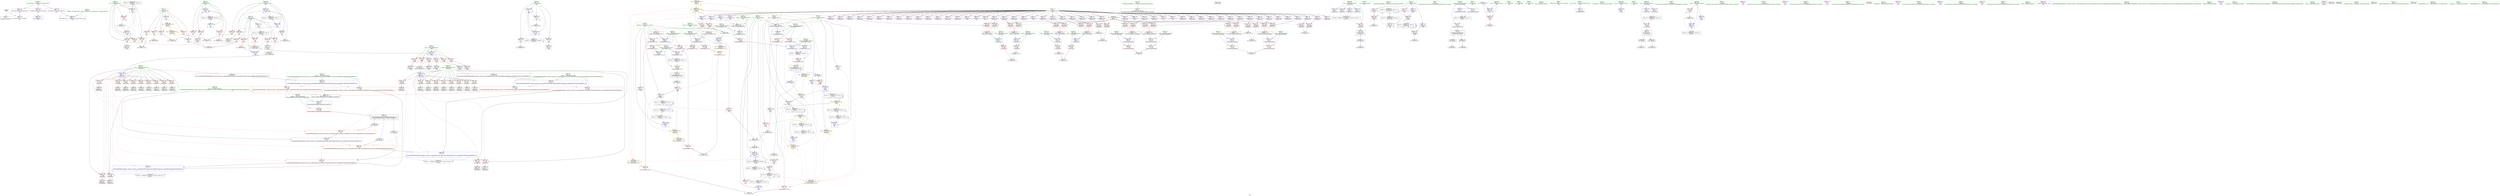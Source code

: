 digraph "SVFG" {
	label="SVFG";

	Node0x563c0392c8c0 [shape=record,color=grey,label="{NodeID: 0\nNullPtr}"];
	Node0x563c0392c8c0 -> Node0x563c0395df10[style=solid];
	Node0x563c0392c8c0 -> Node0x563c0396d2a0[style=solid];
	Node0x563c03992970 [shape=record,color=black,label="{NodeID: 526\nMR_94V_2 = PHI(MR_94V_4, MR_94V_1, )\npts\{459 \}\n}"];
	Node0x563c03992970 -> Node0x563c0396fd10[style=dashed];
	Node0x563c0396f760 [shape=record,color=blue,label="{NodeID: 360\n452\<--13\nj\<--\nmain\n}"];
	Node0x563c0396f760 -> Node0x563c0396c170[style=dashed];
	Node0x563c0396f760 -> Node0x563c0396c240[style=dashed];
	Node0x563c0396f760 -> Node0x563c0396c310[style=dashed];
	Node0x563c0396f760 -> Node0x563c0396f760[style=dashed];
	Node0x563c0396f760 -> Node0x563c0396f830[style=dashed];
	Node0x563c0396f760 -> Node0x563c03991a70[style=dashed];
	Node0x563c0396b2d0 [shape=record,color=red,label="{NodeID: 277\n404\<--396\n\<--__a.addr\n_ZSt3minIiERKT_S2_S2_\n}"];
	Node0x563c0396b2d0 -> Node0x563c0396b6e0[style=solid];
	Node0x563c0395f080 [shape=record,color=red,label="{NodeID: 194\n567\<--15\n\<--najdalszy\nmain\n}"];
	Node0x563c0395f080 -> Node0x563c03978a90[style=solid];
	Node0x563c0395c1e0 [shape=record,color=black,label="{NodeID: 111\n391\<--414\n_ZSt3minIiERKT_S2_S2__ret\<--\n_ZSt3minIiERKT_S2_S2_\n|{<s0>11}}"];
	Node0x563c0395c1e0:s0 -> Node0x563c039c7390[style=solid,color=blue];
	Node0x563c0395a4e0 [shape=record,color=green,label="{NodeID: 28\n47\<--53\n_ZNSt8ios_base4InitD1Ev\<--_ZNSt8ios_base4InitD1Ev_field_insensitive\n}"];
	Node0x563c0395a4e0 -> Node0x563c0395e0e0[style=solid];
	Node0x563c039c7dd0 [shape=record,color=black,label="{NodeID: 720\n582 = PHI()\n}"];
	Node0x563c03977a10 [shape=record,color=grey,label="{NodeID: 471\n541 = Binary(540, 92, )\n}"];
	Node0x563c03977a10 -> Node0x563c0396fb70[style=solid];
	Node0x563c0396c990 [shape=record,color=red,label="{NodeID: 305\n576\<--458\n\<--i21\nmain\n}"];
	Node0x563c0396c990 -> Node0x563c03977b90[style=solid];
	Node0x563c03960740 [shape=record,color=red,label="{NodeID: 222\n184\<--142\n\<--b.addr\n_Z8przecinaii\n}"];
	Node0x563c03960740 -> Node0x563c0395e930[style=solid];
	Node0x563c039621f0 [shape=record,color=purple,label="{NodeID: 139\n206\<--8\narrayidx32\<--wym\n_Z8przecinaii\n}"];
	Node0x563c0395cd10 [shape=record,color=green,label="{NodeID: 56\n394\<--395\nretval\<--retval_field_insensitive\n_ZSt3minIiERKT_S2_S2_\n}"];
	Node0x563c0395cd10 -> Node0x563c0396b200[style=solid];
	Node0x563c0395cd10 -> Node0x563c0396ee70[style=solid];
	Node0x563c0395cd10 -> Node0x563c0396ef40[style=solid];
	Node0x563c0397a410 [shape=record,color=grey,label="{NodeID: 499\n87 = cmp(85, 86, )\n}"];
	Node0x563c0396e170 [shape=record,color=blue,label="{NodeID: 333\n138\<--92\nretval\<--\n_Z8przecinaii\n}"];
	Node0x563c0396e170 -> Node0x563c03997470[style=dashed];
	Node0x563c03969ce0 [shape=record,color=red,label="{NodeID: 250\n275\<--274\n\<--arrayidx73\n_Z8przecinaii\n}"];
	Node0x563c03969ce0 -> Node0x563c03978c10[style=solid];
	Node0x563c039638b0 [shape=record,color=purple,label="{NodeID: 167\n351\<--8\narrayidx8\<--wym\n_Z3dfsi\n}"];
	Node0x563c0395e520 [shape=record,color=black,label="{NodeID: 84\n157\<--156\nidxprom5\<--\n_Z8przecinaii\n}"];
	Node0x563c03959800 [shape=record,color=green,label="{NodeID: 1\n7\<--1\n__dso_handle\<--dummyObj\nGlob }"];
	Node0x563c03992e70 [shape=record,color=black,label="{NodeID: 527\nMR_96V_2 = PHI(MR_96V_3, MR_96V_1, )\npts\{461 \}\n}"];
	Node0x563c03992e70 -> Node0x563c03970050[style=dashed];
	Node0x563c03992e70 -> Node0x563c03992e70[style=dashed];
	Node0x563c03992e70 -> Node0x563c0399ae80[style=dashed];
	Node0x563c0396f830 [shape=record,color=blue,label="{NodeID: 361\n452\<--521\nj\<--inc8\nmain\n}"];
	Node0x563c0396f830 -> Node0x563c0396c170[style=dashed];
	Node0x563c0396f830 -> Node0x563c0396c240[style=dashed];
	Node0x563c0396f830 -> Node0x563c0396c310[style=dashed];
	Node0x563c0396f830 -> Node0x563c0396f760[style=dashed];
	Node0x563c0396f830 -> Node0x563c0396f830[style=dashed];
	Node0x563c0396f830 -> Node0x563c03991a70[style=dashed];
	Node0x563c0396b3a0 [shape=record,color=red,label="{NodeID: 278\n411\<--396\n\<--__a.addr\n_ZSt3minIiERKT_S2_S2_\n}"];
	Node0x563c0396b3a0 -> Node0x563c0396ef40[style=solid];
	Node0x563c0395f150 [shape=record,color=red,label="{NodeID: 195\n564\<--17\n\<--maxx\nmain\n}"];
	Node0x563c0395f150 -> Node0x563c03978910[style=solid];
	Node0x563c0395c2b0 [shape=record,color=black,label="{NodeID: 112\n416\<--439\n_ZSt3maxIiERKT_S2_S2__ret\<--\n_ZSt3maxIiERKT_S2_S2_\n|{<s0>12|<s1>13|<s2>22}}"];
	Node0x563c0395c2b0:s0 -> Node0x563c039c74d0[style=solid,color=blue];
	Node0x563c0395c2b0:s1 -> Node0x563c039c7610[style=solid,color=blue];
	Node0x563c0395c2b0:s2 -> Node0x563c039c7bd0[style=solid,color=blue];
	Node0x563c0395a5b0 [shape=record,color=green,label="{NodeID: 29\n60\<--61\n_Z18przecina_przedzialiiii\<--_Z18przecina_przedzialiiii_field_insensitive\n}"];
	Node0x563c039c7ea0 [shape=record,color=black,label="{NodeID: 721\n99 = PHI(198, 221, )\n0th arg _Z7przerwaiiii }"];
	Node0x563c039c7ea0 -> Node0x563c0396d880[style=solid];
	Node0x563c03977b90 [shape=record,color=grey,label="{NodeID: 472\n577 = Binary(576, 92, )\n}"];
	Node0x563c03977b90 -> Node0x563c039701f0[style=solid];
	Node0x563c0396ca60 [shape=record,color=red,label="{NodeID: 306\n554\<--553\n\<--arrayidx26\nmain\n}"];
	Node0x563c0396ca60 -> Node0x563c0397ab90[style=solid];
	Node0x563c03960810 [shape=record,color=red,label="{NodeID: 223\n204\<--142\n\<--b.addr\n_Z8przecinaii\n}"];
	Node0x563c03960810 -> Node0x563c0395eba0[style=solid];
	Node0x563c039622c0 [shape=record,color=purple,label="{NodeID: 140\n207\<--8\narrayidx33\<--wym\n_Z8przecinaii\n}"];
	Node0x563c039622c0 -> Node0x563c039694c0[style=solid];
	Node0x563c0395cde0 [shape=record,color=green,label="{NodeID: 57\n396\<--397\n__a.addr\<--__a.addr_field_insensitive\n_ZSt3minIiERKT_S2_S2_\n}"];
	Node0x563c0395cde0 -> Node0x563c0396b2d0[style=solid];
	Node0x563c0395cde0 -> Node0x563c0396b3a0[style=solid];
	Node0x563c0395cde0 -> Node0x563c0396ecd0[style=solid];
	Node0x563c0397a590 [shape=record,color=grey,label="{NodeID: 500\n83 = cmp(81, 82, )\n}"];
	Node0x563c0396e240 [shape=record,color=blue,label="{NodeID: 334\n293\<--291\n__a.addr\<--__a\n_ZSt4swapIiENSt9enable_ifIXsr6__and_ISt6__not_ISt15__is_tuple_likeIT_EESt21is_move_constructibleIS3_ESt18is_move_assignableIS3_EEE5valueEvE4typeERS3_SC_\n}"];
	Node0x563c0396e240 -> Node0x563c03969e80[style=dashed];
	Node0x563c0396e240 -> Node0x563c03969f50[style=dashed];
	Node0x563c03969db0 [shape=record,color=red,label="{NodeID: 251\n281\<--280\n\<--arrayidx77\n_Z8przecinaii\n}"];
	Node0x563c03969db0 -> Node0x563c03979990[style=solid];
	Node0x563c03963980 [shape=record,color=purple,label="{NodeID: 168\n352\<--8\narrayidx9\<--wym\n_Z3dfsi\n|{<s0>12}}"];
	Node0x563c03963980:s0 -> Node0x563c039c8a30[style=solid,color=red];
	Node0x563c0395e5f0 [shape=record,color=black,label="{NodeID: 85\n162\<--161\nidxprom8\<--\n_Z8przecinaii\n}"];
	Node0x563c0393cbd0 [shape=record,color=green,label="{NodeID: 2\n13\<--1\n\<--dummyObj\nCan only get source location for instruction, argument, global var or function.}"];
	Node0x563c03993370 [shape=record,color=black,label="{NodeID: 528\nMR_53V_2 = PHI(MR_53V_5, MR_53V_1, )\npts\{110000 \}\n}"];
	Node0x563c03993370 -> Node0x563c0396faa0[style=dashed];
	Node0x563c03993370 -> Node0x563c0398f270[style=dashed];
	Node0x563c0396f900 [shape=record,color=blue,label="{NodeID: 362\n450\<--526\ni\<--inc10\nmain\n}"];
	Node0x563c0396f900 -> Node0x563c0396bf00[style=dashed];
	Node0x563c0396f900 -> Node0x563c0396bfd0[style=dashed];
	Node0x563c0396f900 -> Node0x563c0396c0a0[style=dashed];
	Node0x563c0396f900 -> Node0x563c0396f900[style=dashed];
	Node0x563c0396f900 -> Node0x563c03991570[style=dashed];
	Node0x563c0396b470 [shape=record,color=red,label="{NodeID: 279\n402\<--398\n\<--__b.addr\n_ZSt3minIiERKT_S2_S2_\n}"];
	Node0x563c0396b470 -> Node0x563c0396b610[style=solid];
	Node0x563c0395f220 [shape=record,color=red,label="{NodeID: 196\n565\<--19\n\<--maxy\nmain\n}"];
	Node0x563c0395f220 -> Node0x563c03978910[style=solid];
	Node0x563c0395c380 [shape=record,color=black,label="{NodeID: 113\n511\<--510\nidxprom\<--\nmain\n}"];
	Node0x563c0395a680 [shape=record,color=green,label="{NodeID: 30\n67\<--68\nretval\<--retval_field_insensitive\n_Z18przecina_przedzialiiii\n}"];
	Node0x563c0395a680 -> Node0x563c0395f2f0[style=solid];
	Node0x563c0395a680 -> Node0x563c0396d6e0[style=solid];
	Node0x563c0395a680 -> Node0x563c0396d7b0[style=solid];
	Node0x563c039c80e0 [shape=record,color=black,label="{NodeID: 722\n100 = PHI(203, 226, )\n1st arg _Z7przerwaiiii }"];
	Node0x563c039c80e0 -> Node0x563c0396d950[style=solid];
	Node0x563c03977d10 [shape=record,color=grey,label="{NodeID: 473\n387 = Binary(386, 92, )\n}"];
	Node0x563c03977d10 -> Node0x563c0396ec00[style=solid];
	Node0x563c0396cb30 [shape=record,color=red,label="{NodeID: 307\n572\<--571\n\<--call29\nmain\n}"];
	Node0x563c0396cb30 -> Node0x563c03970120[style=solid];
	Node0x563c039608e0 [shape=record,color=red,label="{NodeID: 224\n209\<--142\n\<--b.addr\n_Z8przecinaii\n}"];
	Node0x563c039608e0 -> Node0x563c0395ec70[style=solid];
	Node0x563c03962390 [shape=record,color=purple,label="{NodeID: 141\n211\<--8\narrayidx35\<--wym\n_Z8przecinaii\n}"];
	Node0x563c0395ceb0 [shape=record,color=green,label="{NodeID: 58\n398\<--399\n__b.addr\<--__b.addr_field_insensitive\n_ZSt3minIiERKT_S2_S2_\n}"];
	Node0x563c0395ceb0 -> Node0x563c0396b470[style=solid];
	Node0x563c0395ceb0 -> Node0x563c0396b540[style=solid];
	Node0x563c0395ceb0 -> Node0x563c0396eda0[style=solid];
	Node0x563c0397a710 [shape=record,color=grey,label="{NodeID: 501\n252 = cmp(246, 251, )\n}"];
	Node0x563c0396e310 [shape=record,color=blue,label="{NodeID: 335\n295\<--292\n__b.addr\<--__b\n_ZSt4swapIiENSt9enable_ifIXsr6__and_ISt6__not_ISt15__is_tuple_likeIT_EESt21is_move_constructibleIS3_ESt18is_move_assignableIS3_EEE5valueEvE4typeERS3_SC_\n}"];
	Node0x563c0396e310 -> Node0x563c0396a020[style=dashed];
	Node0x563c0396e310 -> Node0x563c0396a0f0[style=dashed];
	Node0x563c03969e80 [shape=record,color=red,label="{NodeID: 252\n301\<--293\n\<--__a.addr\n_ZSt4swapIiENSt9enable_ifIXsr6__and_ISt6__not_ISt15__is_tuple_likeIT_EESt21is_move_constructibleIS3_ESt18is_move_assignableIS3_EEE5valueEvE4typeERS3_SC_\n|{<s0>8}}"];
	Node0x563c03969e80:s0 -> Node0x563c039c9750[style=solid,color=red];
	Node0x563c03963a50 [shape=record,color=purple,label="{NodeID: 169\n360\<--8\narrayidx12\<--wym\n_Z3dfsi\n}"];
	Node0x563c0395e6c0 [shape=record,color=black,label="{NodeID: 86\n170\<--169\nidxprom11\<--\n_Z8przecinaii\n}"];
	Node0x563c039493b0 [shape=record,color=green,label="{NodeID: 3\n21\<--1\n.str\<--dummyObj\nGlob }"];
	Node0x563c03993870 [shape=record,color=black,label="{NodeID: 529\nMR_41V_3 = PHI(MR_41V_4, MR_41V_2, )\npts\{16 \}\n|{|<s1>15|<s2>15|<s3>21|<s4>21}}"];
	Node0x563c03993870 -> Node0x563c03993870[style=dashed];
	Node0x563c03993870:s1 -> Node0x563c0399db30[style=dashed,color=red];
	Node0x563c03993870:s2 -> Node0x563c03993870[style=dashed,color=blue];
	Node0x563c03993870:s3 -> Node0x563c0395f080[style=dashed,color=blue];
	Node0x563c03993870:s4 -> Node0x563c0398cd50[style=dashed,color=blue];
	Node0x563c0396f9d0 [shape=record,color=blue,label="{NodeID: 363\n454\<--13\ni12\<--\nmain\n}"];
	Node0x563c0396f9d0 -> Node0x563c0396c3e0[style=dashed];
	Node0x563c0396f9d0 -> Node0x563c0396c4b0[style=dashed];
	Node0x563c0396f9d0 -> Node0x563c0396c580[style=dashed];
	Node0x563c0396f9d0 -> Node0x563c0396fb70[style=dashed];
	Node0x563c0396f9d0 -> Node0x563c03991f70[style=dashed];
	Node0x563c0396b540 [shape=record,color=red,label="{NodeID: 280\n408\<--398\n\<--__b.addr\n_ZSt3minIiERKT_S2_S2_\n}"];
	Node0x563c0396b540 -> Node0x563c0396ee70[style=solid];
	Node0x563c0395f2f0 [shape=record,color=red,label="{NodeID: 197\n94\<--67\n\<--retval\n_Z18przecina_przedzialiiii\n}"];
	Node0x563c0395f2f0 -> Node0x563c0395e1e0[style=solid];
	Node0x563c0395c450 [shape=record,color=black,label="{NodeID: 114\n515\<--514\nidx.ext\<--\nmain\n}"];
	Node0x563c0395a750 [shape=record,color=green,label="{NodeID: 31\n69\<--70\na.addr\<--a.addr_field_insensitive\n_Z18przecina_przedzialiiii\n}"];
	Node0x563c0395a750 -> Node0x563c0395f3c0[style=solid];
	Node0x563c0395a750 -> Node0x563c0396d3a0[style=solid];
	Node0x563c039c8260 [shape=record,color=black,label="{NodeID: 723\n101 = PHI(208, 231, )\n2nd arg _Z7przerwaiiii }"];
	Node0x563c039c8260 -> Node0x563c0396da20[style=solid];
	Node0x563c03977e90 [shape=record,color=grey,label="{NodeID: 474\n470 = Binary(469, 471, )\n}"];
	Node0x563c03977e90 -> Node0x563c0396f4f0[style=solid];
	Node0x563c0396cc00 [shape=record,color=red,label="{NodeID: 308\n601\<--598\n\<--__t.addr\n_ZSt4moveIRiEONSt16remove_referenceIT_E4typeEOS2_\n}"];
	Node0x563c0396cc00 -> Node0x563c03961010[style=solid];
	Node0x563c039609b0 [shape=record,color=red,label="{NodeID: 225\n227\<--142\n\<--b.addr\n_Z8przecinaii\n}"];
	Node0x563c039609b0 -> Node0x563c0395b5b0[style=solid];
	Node0x563c03962460 [shape=record,color=purple,label="{NodeID: 142\n212\<--8\narrayidx36\<--wym\n_Z8przecinaii\n}"];
	Node0x563c03962460 -> Node0x563c03969590[style=solid];
	Node0x563c0395cf80 [shape=record,color=green,label="{NodeID: 59\n419\<--420\nretval\<--retval_field_insensitive\n_ZSt3maxIiERKT_S2_S2_\n}"];
	Node0x563c0395cf80 -> Node0x563c0396b7b0[style=solid];
	Node0x563c0395cf80 -> Node0x563c0396f1b0[style=solid];
	Node0x563c0395cf80 -> Node0x563c0396f280[style=solid];
	Node0x563c0397a890 [shape=record,color=grey,label="{NodeID: 502\n507 = cmp(506, 508, )\n}"];
	Node0x563c0396e3e0 [shape=record,color=blue,label="{NodeID: 336\n297\<--305\n__tmp\<--\n_ZSt4swapIiENSt9enable_ifIXsr6__and_ISt6__not_ISt15__is_tuple_likeIT_EESt21is_move_constructibleIS3_ESt18is_move_assignableIS3_EEE5valueEvE4typeERS3_SC_\n}"];
	Node0x563c0396e3e0 -> Node0x563c0396a290[style=dashed];
	Node0x563c0396e3e0 -> Node0x563c0396a360[style=dashed];
	Node0x563c03969f50 [shape=record,color=red,label="{NodeID: 253\n310\<--293\n\<--__a.addr\n_ZSt4swapIiENSt9enable_ifIXsr6__and_ISt6__not_ISt15__is_tuple_likeIT_EESt21is_move_constructibleIS3_ESt18is_move_assignableIS3_EEE5valueEvE4typeERS3_SC_\n}"];
	Node0x563c03969f50 -> Node0x563c0396e4b0[style=solid];
	Node0x563c03963b20 [shape=record,color=purple,label="{NodeID: 170\n361\<--8\narrayidx13\<--wym\n_Z3dfsi\n|{<s0>13}}"];
	Node0x563c03963b20:s0 -> Node0x563c039c8a30[style=solid,color=red];
	Node0x563c0395e790 [shape=record,color=black,label="{NodeID: 87\n175\<--174\nidxprom14\<--\n_Z8przecinaii\n}"];
	Node0x563c03949500 [shape=record,color=green,label="{NodeID: 4\n23\<--1\n.str.1\<--dummyObj\nGlob }"];
	Node0x563c03993d70 [shape=record,color=black,label="{NodeID: 530\nMR_43V_3 = PHI(MR_43V_4, MR_43V_2, )\npts\{18 \}\n|{|<s1>15|<s2>15|<s3>21}}"];
	Node0x563c03993d70 -> Node0x563c03993d70[style=dashed];
	Node0x563c03993d70:s1 -> Node0x563c0399dc10[style=dashed,color=red];
	Node0x563c03993d70:s2 -> Node0x563c03993d70[style=dashed,color=blue];
	Node0x563c03993d70:s3 -> Node0x563c039a5d70[style=dashed,color=blue];
	Node0x563c0396faa0 [shape=record,color=blue,label="{NodeID: 364\n537\<--13\narrayidx17\<--\nmain\n}"];
	Node0x563c0396faa0 -> Node0x563c0396faa0[style=dashed];
	Node0x563c0396faa0 -> Node0x563c0398f270[style=dashed];
	Node0x563c0396b610 [shape=record,color=red,label="{NodeID: 281\n403\<--402\n\<--\n_ZSt3minIiERKT_S2_S2_\n}"];
	Node0x563c0396b610 -> Node0x563c03979e10[style=solid];
	Node0x563c0395f3c0 [shape=record,color=red,label="{NodeID: 198\n86\<--69\n\<--a.addr\n_Z18przecina_przedzialiiii\n}"];
	Node0x563c0395f3c0 -> Node0x563c0397a410[style=solid];
	Node0x563c0395c520 [shape=record,color=black,label="{NodeID: 115\n536\<--535\nidxprom16\<--\nmain\n}"];
	Node0x563c0395a820 [shape=record,color=green,label="{NodeID: 32\n71\<--72\nb.addr\<--b.addr_field_insensitive\n_Z18przecina_przedzialiiii\n}"];
	Node0x563c0395a820 -> Node0x563c0395f490[style=solid];
	Node0x563c0395a820 -> Node0x563c0396d470[style=solid];
	Node0x563c039c83e0 [shape=record,color=black,label="{NodeID: 724\n102 = PHI(213, 236, )\n3rd arg _Z7przerwaiiii }"];
	Node0x563c039c83e0 -> Node0x563c0396daf0[style=solid];
	Node0x563c03978010 [shape=record,color=grey,label="{NodeID: 475\n263 = Binary(262, 92, )\n}"];
	Node0x563c03978010 -> Node0x563c0397a110[style=solid];
	Node0x563c0396ccd0 [shape=record,color=blue,label="{NodeID: 309\n12\<--13\nn\<--\nGlob }"];
	Node0x563c0396ccd0 -> Node0x563c0399f120[style=dashed];
	Node0x563c03960a80 [shape=record,color=red,label="{NodeID: 226\n232\<--142\n\<--b.addr\n_Z8przecinaii\n}"];
	Node0x563c03960a80 -> Node0x563c0395b680[style=solid];
	Node0x563c03962530 [shape=record,color=purple,label="{NodeID: 143\n219\<--8\narrayidx40\<--wym\n_Z8przecinaii\n}"];
	Node0x563c0395d050 [shape=record,color=green,label="{NodeID: 60\n421\<--422\n__a.addr\<--__a.addr_field_insensitive\n_ZSt3maxIiERKT_S2_S2_\n}"];
	Node0x563c0395d050 -> Node0x563c0396b880[style=solid];
	Node0x563c0395d050 -> Node0x563c0396b950[style=solid];
	Node0x563c0395d050 -> Node0x563c0396f010[style=solid];
	Node0x563c0397aa10 [shape=record,color=grey,label="{NodeID: 503\n533 = cmp(531, 532, )\n}"];
	Node0x563c0396e4b0 [shape=record,color=blue,label="{NodeID: 337\n310\<--309\n\<--\n_ZSt4swapIiENSt9enable_ifIXsr6__and_ISt6__not_ISt15__is_tuple_likeIT_EESt21is_move_constructibleIS3_ESt18is_move_assignableIS3_EEE5valueEvE4typeERS3_SC_\n|{|<s1>7|<s2>7|<s3>7}}"];
	Node0x563c0396e4b0 -> Node0x563c0396a360[style=dashed];
	Node0x563c0396e4b0:s1 -> Node0x563c03960330[style=dashed,color=blue];
	Node0x563c0396e4b0:s2 -> Node0x563c03960400[style=dashed,color=blue];
	Node0x563c0396e4b0:s3 -> Node0x563c03997970[style=dashed,color=blue];
	Node0x563c0396a020 [shape=record,color=red,label="{NodeID: 254\n307\<--295\n\<--__b.addr\n_ZSt4swapIiENSt9enable_ifIXsr6__and_ISt6__not_ISt15__is_tuple_likeIT_EESt21is_move_constructibleIS3_ESt18is_move_assignableIS3_EEE5valueEvE4typeERS3_SC_\n|{<s0>9}}"];
	Node0x563c0396a020:s0 -> Node0x563c039c9750[style=solid,color=red];
	Node0x563c03963bf0 [shape=record,color=purple,label="{NodeID: 171\n512\<--8\narrayidx\<--wym\nmain\n}"];
	Node0x563c0395e860 [shape=record,color=black,label="{NodeID: 88\n180\<--179\nidxprom17\<--\n_Z8przecinaii\n}"];
	Node0x563c03949590 [shape=record,color=green,label="{NodeID: 5\n25\<--1\n.str.2\<--dummyObj\nGlob }"];
	Node0x563c03994270 [shape=record,color=black,label="{NodeID: 531\nMR_45V_3 = PHI(MR_45V_4, MR_45V_2, )\npts\{20 \}\n|{|<s1>15|<s2>15|<s3>21}}"];
	Node0x563c03994270 -> Node0x563c03994270[style=dashed];
	Node0x563c03994270:s1 -> Node0x563c0399dcf0[style=dashed,color=red];
	Node0x563c03994270:s2 -> Node0x563c03994270[style=dashed,color=blue];
	Node0x563c03994270:s3 -> Node0x563c039a5e50[style=dashed,color=blue];
	Node0x563c0396fb70 [shape=record,color=blue,label="{NodeID: 365\n454\<--541\ni12\<--inc19\nmain\n}"];
	Node0x563c0396fb70 -> Node0x563c0396c3e0[style=dashed];
	Node0x563c0396fb70 -> Node0x563c0396c4b0[style=dashed];
	Node0x563c0396fb70 -> Node0x563c0396c580[style=dashed];
	Node0x563c0396fb70 -> Node0x563c0396fb70[style=dashed];
	Node0x563c0396fb70 -> Node0x563c03991f70[style=dashed];
	Node0x563c0396b6e0 [shape=record,color=red,label="{NodeID: 282\n405\<--404\n\<--\n_ZSt3minIiERKT_S2_S2_\n}"];
	Node0x563c0396b6e0 -> Node0x563c03979e10[style=solid];
	Node0x563c0395f490 [shape=record,color=red,label="{NodeID: 199\n81\<--71\n\<--b.addr\n_Z18przecina_przedzialiiii\n}"];
	Node0x563c0395f490 -> Node0x563c0397a590[style=solid];
	Node0x563c03960f40 [shape=record,color=black,label="{NodeID: 116\n552\<--551\nidxprom25\<--\nmain\n}"];
	Node0x563c0395a8f0 [shape=record,color=green,label="{NodeID: 33\n73\<--74\nc.addr\<--c.addr_field_insensitive\n_Z18przecina_przedzialiiii\n}"];
	Node0x563c0395a8f0 -> Node0x563c0395f560[style=solid];
	Node0x563c0395a8f0 -> Node0x563c0396d540[style=solid];
	Node0x563c039c8560 [shape=record,color=black,label="{NodeID: 725\n392 = PHI(15, )\n0th arg _ZSt3minIiERKT_S2_S2_ }"];
	Node0x563c039c8560 -> Node0x563c0396ecd0[style=solid];
	Node0x563c03978190 [shape=record,color=grey,label="{NodeID: 476\n123 = Binary(122, 92, )\n}"];
	Node0x563c03978190 -> Node0x563c03979b10[style=solid];
	Node0x563c0396cda0 [shape=record,color=blue,label="{NodeID: 310\n15\<--13\nnajdalszy\<--\nGlob }"];
	Node0x563c0396cda0 -> Node0x563c0398fc70[style=dashed];
	Node0x563c03960b50 [shape=record,color=red,label="{NodeID: 227\n247\<--142\n\<--b.addr\n_Z8przecinaii\n}"];
	Node0x563c03960b50 -> Node0x563c0395b820[style=solid];
	Node0x563c03962600 [shape=record,color=purple,label="{NodeID: 144\n220\<--8\narrayidx41\<--wym\n_Z8przecinaii\n}"];
	Node0x563c03962600 -> Node0x563c03969660[style=solid];
	Node0x563c0395d120 [shape=record,color=green,label="{NodeID: 61\n423\<--424\n__b.addr\<--__b.addr_field_insensitive\n_ZSt3maxIiERKT_S2_S2_\n}"];
	Node0x563c0395d120 -> Node0x563c0396ba20[style=solid];
	Node0x563c0395d120 -> Node0x563c0396baf0[style=solid];
	Node0x563c0395d120 -> Node0x563c0396f0e0[style=solid];
	Node0x563c0397ab90 [shape=record,color=grey,label="{NodeID: 504\n555 = cmp(554, 13, )\n}"];
	Node0x563c0396e580 [shape=record,color=blue,label="{NodeID: 338\n314\<--313\n\<--\n_ZSt4swapIiENSt9enable_ifIXsr6__and_ISt6__not_ISt15__is_tuple_likeIT_EESt21is_move_constructibleIS3_ESt18is_move_assignableIS3_EEE5valueEvE4typeERS3_SC_\n|{<s0>7|<s1>7|<s2>7}}"];
	Node0x563c0396e580:s0 -> Node0x563c03960c20[style=dashed,color=blue];
	Node0x563c0396e580:s1 -> Node0x563c03960cf0[style=dashed,color=blue];
	Node0x563c0396e580:s2 -> Node0x563c03997e70[style=dashed,color=blue];
	Node0x563c0396a0f0 [shape=record,color=red,label="{NodeID: 255\n314\<--295\n\<--__b.addr\n_ZSt4swapIiENSt9enable_ifIXsr6__and_ISt6__not_ISt15__is_tuple_likeIT_EESt21is_move_constructibleIS3_ESt18is_move_assignableIS3_EEE5valueEvE4typeERS3_SC_\n}"];
	Node0x563c0396a0f0 -> Node0x563c0396e580[style=solid];
	Node0x563c03963cc0 [shape=record,color=purple,label="{NodeID: 172\n513\<--8\narraydecay\<--wym\nmain\n}"];
	Node0x563c0395e930 [shape=record,color=black,label="{NodeID: 89\n185\<--184\nidxprom20\<--\n_Z8przecinaii\n}"];
	Node0x563c0394ab70 [shape=record,color=green,label="{NodeID: 6\n27\<--1\n.str.3\<--dummyObj\nGlob }"];
	Node0x563c03994770 [shape=record,color=black,label="{NodeID: 532\nMR_51V_3 = PHI(MR_51V_4, MR_51V_2, )\npts\{326 \}\n}"];
	Node0x563c03994770 -> Node0x563c0396a910[style=dashed];
	Node0x563c03994770 -> Node0x563c0396a9e0[style=dashed];
	Node0x563c03994770 -> Node0x563c0396aab0[style=dashed];
	Node0x563c03994770 -> Node0x563c0396ab80[style=dashed];
	Node0x563c03994770 -> Node0x563c0396ac50[style=dashed];
	Node0x563c03994770 -> Node0x563c0396ec00[style=dashed];
	Node0x563c0396fc40 [shape=record,color=blue,label="{NodeID: 366\n456\<--13\nres\<--\nmain\n}"];
	Node0x563c0396fc40 -> Node0x563c0398e370[style=dashed];
	Node0x563c0396b7b0 [shape=record,color=red,label="{NodeID: 283\n439\<--419\n\<--retval\n_ZSt3maxIiERKT_S2_S2_\n}"];
	Node0x563c0396b7b0 -> Node0x563c0395c2b0[style=solid];
	Node0x563c0395f560 [shape=record,color=red,label="{NodeID: 200\n82\<--73\n\<--c.addr\n_Z18przecina_przedzialiiii\n}"];
	Node0x563c0395f560 -> Node0x563c0397a590[style=solid];
	Node0x563c03961010 [shape=record,color=black,label="{NodeID: 117\n596\<--601\n_ZSt4moveIRiEONSt16remove_referenceIT_E4typeEOS2__ret\<--\n_ZSt4moveIRiEONSt16remove_referenceIT_E4typeEOS2_\n|{<s0>8|<s1>9|<s2>10}}"];
	Node0x563c03961010:s0 -> Node0x563c039c6fd0[style=solid,color=blue];
	Node0x563c03961010:s1 -> Node0x563c039c7110[style=solid,color=blue];
	Node0x563c03961010:s2 -> Node0x563c039c7250[style=solid,color=blue];
	Node0x563c0395a9c0 [shape=record,color=green,label="{NodeID: 34\n75\<--76\nd.addr\<--d.addr_field_insensitive\n_Z18przecina_przedzialiiii\n}"];
	Node0x563c0395a9c0 -> Node0x563c0395f630[style=solid];
	Node0x563c0395a9c0 -> Node0x563c0396d610[style=solid];
	Node0x563c039c8670 [shape=record,color=black,label="{NodeID: 726\n393 = PHI(323, )\n1st arg _ZSt3minIiERKT_S2_S2_ }"];
	Node0x563c039c8670 -> Node0x563c0396eda0[style=solid];
	Node0x563c0399cfc0 [shape=record,color=yellow,style=double,label="{NodeID: 560\n41V_1 = ENCHI(MR_41V_0)\npts\{16 \}\nFun[_ZSt3minIiERKT_S2_S2_]}"];
	Node0x563c0399cfc0 -> Node0x563c0396b6e0[style=dashed];
	Node0x563c03978310 [shape=record,color=grey,label="{NodeID: 477\n521 = Binary(520, 92, )\n}"];
	Node0x563c03978310 -> Node0x563c0396f830[style=solid];
	Node0x563c0396cea0 [shape=record,color=blue,label="{NodeID: 311\n17\<--13\nmaxx\<--\nGlob }"];
	Node0x563c0396cea0 -> Node0x563c03990170[style=dashed];
	Node0x563c03960c20 [shape=record,color=red,label="{NodeID: 228\n264\<--142\n\<--b.addr\n_Z8przecinaii\n}"];
	Node0x563c03960c20 -> Node0x563c0395b9c0[style=solid];
	Node0x563c039626d0 [shape=record,color=purple,label="{NodeID: 145\n224\<--8\narrayidx43\<--wym\n_Z8przecinaii\n}"];
	Node0x563c0395d1f0 [shape=record,color=green,label="{NodeID: 62\n441\<--442\nmain\<--main_field_insensitive\n}"];
	Node0x563c0397ad10 [shape=record,color=grey,label="{NodeID: 505\n190 = cmp(189, 13, )\n}"];
	Node0x563c0396e650 [shape=record,color=blue,label="{NodeID: 339\n321\<--320\nx.addr\<--x\n_Z3dfsi\n}"];
	Node0x563c0396e650 -> Node0x563c0396a430[style=dashed];
	Node0x563c0396e650 -> Node0x563c0396a500[style=dashed];
	Node0x563c0396e650 -> Node0x563c0396a5d0[style=dashed];
	Node0x563c0396e650 -> Node0x563c0396a6a0[style=dashed];
	Node0x563c0396e650 -> Node0x563c0396a770[style=dashed];
	Node0x563c0396e650 -> Node0x563c0396a840[style=dashed];
	Node0x563c0396a1c0 [shape=record,color=red,label="{NodeID: 256\n305\<--302\n\<--call\n_ZSt4swapIiENSt9enable_ifIXsr6__and_ISt6__not_ISt15__is_tuple_likeIT_EESt21is_move_constructibleIS3_ESt18is_move_assignableIS3_EEE5valueEvE4typeERS3_SC_\n}"];
	Node0x563c0396a1c0 -> Node0x563c0396e3e0[style=solid];
	Node0x563c03963d90 [shape=record,color=purple,label="{NodeID: 173\n330\<--10\narrayidx\<--vis\n_Z3dfsi\n}"];
	Node0x563c03963d90 -> Node0x563c0396e720[style=solid];
	Node0x563c0395ea00 [shape=record,color=black,label="{NodeID: 90\n195\<--194\nidxprom25\<--\n_Z8przecinaii\n}"];
	Node0x563c0394ac00 [shape=record,color=green,label="{NodeID: 7\n29\<--1\n__PRETTY_FUNCTION__.main\<--dummyObj\nGlob }"];
	Node0x563c03994c70 [shape=record,color=black,label="{NodeID: 533\nMR_53V_3 = PHI(MR_53V_4, MR_53V_2, )\npts\{110000 \}\n|{|<s2>15|<s3>15|<s4>21}}"];
	Node0x563c03994c70 -> Node0x563c0396b130[style=dashed];
	Node0x563c03994c70 -> Node0x563c03994c70[style=dashed];
	Node0x563c03994c70:s2 -> Node0x563c0396e720[style=dashed,color=red];
	Node0x563c03994c70:s3 -> Node0x563c03994c70[style=dashed,color=blue];
	Node0x563c03994c70:s4 -> Node0x563c0398f270[style=dashed,color=blue];
	Node0x563c0396fd10 [shape=record,color=blue,label="{NodeID: 367\n458\<--13\ni21\<--\nmain\n}"];
	Node0x563c0396fd10 -> Node0x563c0396c720[style=dashed];
	Node0x563c0396fd10 -> Node0x563c0396c7f0[style=dashed];
	Node0x563c0396fd10 -> Node0x563c0396c8c0[style=dashed];
	Node0x563c0396fd10 -> Node0x563c0396c990[style=dashed];
	Node0x563c0396fd10 -> Node0x563c039701f0[style=dashed];
	Node0x563c0396fd10 -> Node0x563c03992970[style=dashed];
	Node0x563c0396b880 [shape=record,color=red,label="{NodeID: 284\n427\<--421\n\<--__a.addr\n_ZSt3maxIiERKT_S2_S2_\n}"];
	Node0x563c0396b880 -> Node0x563c0396bbc0[style=solid];
	Node0x563c0395f630 [shape=record,color=red,label="{NodeID: 201\n85\<--75\n\<--d.addr\n_Z18przecina_przedzialiiii\n}"];
	Node0x563c0395f630 -> Node0x563c0397a410[style=solid];
	Node0x563c039610e0 [shape=record,color=purple,label="{NodeID: 118\n44\<--4\n\<--_ZStL8__ioinit\n__cxx_global_var_init\n}"];
	Node0x563c0395aa90 [shape=record,color=green,label="{NodeID: 35\n96\<--97\n_Z7przerwaiiii\<--_Z7przerwaiiii_field_insensitive\n}"];
	Node0x563c039c8780 [shape=record,color=black,label="{NodeID: 727\n417 = PHI(17, 19, 456, )\n0th arg _ZSt3maxIiERKT_S2_S2_ }"];
	Node0x563c039c8780 -> Node0x563c0396f010[style=solid];
	Node0x563c0399d0d0 [shape=record,color=yellow,style=double,label="{NodeID: 561\n49V_1 = ENCHI(MR_49V_0)\npts\{324 \}\nFun[_ZSt3minIiERKT_S2_S2_]}"];
	Node0x563c0399d0d0 -> Node0x563c0396b610[style=dashed];
	Node0x563c03978490 [shape=record,color=grey,label="{NodeID: 478\n526 = Binary(525, 92, )\n}"];
	Node0x563c03978490 -> Node0x563c0396f900[style=solid];
	Node0x563c0396cfa0 [shape=record,color=blue,label="{NodeID: 312\n19\<--13\nmaxy\<--\nGlob }"];
	Node0x563c0396cfa0 -> Node0x563c03990670[style=dashed];
	Node0x563c03960cf0 [shape=record,color=red,label="{NodeID: 229\n277\<--142\n\<--b.addr\n_Z8przecinaii\n}"];
	Node0x563c03960cf0 -> Node0x563c0395bb60[style=solid];
	Node0x563c039627a0 [shape=record,color=purple,label="{NodeID: 146\n225\<--8\narrayidx44\<--wym\n_Z8przecinaii\n}"];
	Node0x563c039627a0 -> Node0x563c03969730[style=solid];
	Node0x563c0395d2f0 [shape=record,color=green,label="{NodeID: 63\n444\<--445\nretval\<--retval_field_insensitive\nmain\n}"];
	Node0x563c0395d2f0 -> Node0x563c0396f350[style=solid];
	Node0x563c0397ae90 [shape=record,color=grey,label="{NodeID: 506\n549 = cmp(547, 548, )\n}"];
	Node0x563c0396e720 [shape=record,color=blue,label="{NodeID: 340\n330\<--92\narrayidx\<--\n_Z3dfsi\n}"];
	Node0x563c0396e720 -> Node0x563c03994c70[style=dashed];
	Node0x563c0396a290 [shape=record,color=red,label="{NodeID: 257\n309\<--308\n\<--call1\n_ZSt4swapIiENSt9enable_ifIXsr6__and_ISt6__not_ISt15__is_tuple_likeIT_EESt21is_move_constructibleIS3_ESt18is_move_assignableIS3_EEE5valueEvE4typeERS3_SC_\n}"];
	Node0x563c0396a290 -> Node0x563c0396e4b0[style=solid];
	Node0x563c03963e60 [shape=record,color=purple,label="{NodeID: 174\n373\<--10\narrayidx16\<--vis\n_Z3dfsi\n}"];
	Node0x563c03963e60 -> Node0x563c0396b130[style=solid];
	Node0x563c0395ead0 [shape=record,color=black,label="{NodeID: 91\n200\<--199\nidxprom28\<--\n_Z8przecinaii\n}"];
	Node0x563c0394a6d0 [shape=record,color=green,label="{NodeID: 8\n31\<--1\n.str.4\<--dummyObj\nGlob }"];
	Node0x563c039a5d70 [shape=record,color=yellow,style=double,label="{NodeID: 700\n43V_6 = CSCHI(MR_43V_5)\npts\{18 \}\nCS[]|{|<s3>22}}"];
	Node0x563c039a5d70 -> Node0x563c0395f150[style=dashed];
	Node0x563c039a5d70 -> Node0x563c0396cb30[style=dashed];
	Node0x563c039a5d70 -> Node0x563c03999fb0[style=dashed];
	Node0x563c039a5d70:s3 -> Node0x563c0399d830[style=dashed,color=red];
	Node0x563c0396fde0 [shape=record,color=blue,label="{NodeID: 368\n15\<--558\nnajdalszy\<--\nmain\n|{<s0>21}}"];
	Node0x563c0396fde0:s0 -> Node0x563c0399db30[style=dashed,color=red];
	Node0x563c0396b950 [shape=record,color=red,label="{NodeID: 285\n436\<--421\n\<--__a.addr\n_ZSt3maxIiERKT_S2_S2_\n}"];
	Node0x563c0396b950 -> Node0x563c0396f280[style=solid];
	Node0x563c0395f700 [shape=record,color=red,label="{NodeID: 202\n131\<--103\n\<--retval\n_Z7przerwaiiii\n}"];
	Node0x563c0395f700 -> Node0x563c0395e2b0[style=solid];
	Node0x563c039611b0 [shape=record,color=purple,label="{NodeID: 119\n148\<--8\narrayidx\<--wym\n_Z8przecinaii\n}"];
	Node0x563c0395ab90 [shape=record,color=green,label="{NodeID: 36\n103\<--104\nretval\<--retval_field_insensitive\n_Z7przerwaiiii\n}"];
	Node0x563c0395ab90 -> Node0x563c0395f700[style=solid];
	Node0x563c0395ab90 -> Node0x563c0396dbc0[style=solid];
	Node0x563c0395ab90 -> Node0x563c0396dc90[style=solid];
	Node0x563c039c8a30 [shape=record,color=black,label="{NodeID: 728\n418 = PHI(352, 361, 460, )\n1st arg _ZSt3maxIiERKT_S2_S2_ }"];
	Node0x563c039c8a30 -> Node0x563c0396f0e0[style=solid];
	Node0x563c03978610 [shape=record,color=grey,label="{NodeID: 479\n118 = Binary(117, 92, )\n}"];
	Node0x563c03978610 -> Node0x563c0397a290[style=solid];
	Node0x563c0396d0a0 [shape=record,color=blue,label="{NodeID: 313\n607\<--34\nllvm.global_ctors_0\<--\nGlob }"];
	Node0x563c03960dc0 [shape=record,color=red,label="{NodeID: 230\n150\<--149\n\<--arrayidx1\n_Z8przecinaii\n|{<s0>3}}"];
	Node0x563c03960dc0:s0 -> Node0x563c039c8d40[style=solid,color=red];
	Node0x563c03962870 [shape=record,color=purple,label="{NodeID: 147\n229\<--8\narrayidx46\<--wym\n_Z8przecinaii\n}"];
	Node0x563c0395d3c0 [shape=record,color=green,label="{NodeID: 64\n446\<--447\ntesty\<--testy_field_insensitive\nmain\n}"];
	Node0x563c0395d3c0 -> Node0x563c0396bd60[style=solid];
	Node0x563c0395d3c0 -> Node0x563c0396f4f0[style=solid];
	Node0x563c0399eb50 [shape=record,color=yellow,style=double,label="{NodeID: 590\n22V_1 = ENCHI(MR_22V_0)\npts\{9 \}\nFun[_Z8przecinaii]}"];
	Node0x563c0399eb50 -> Node0x563c03960dc0[style=dashed];
	Node0x563c0399eb50 -> Node0x563c03968db0[style=dashed];
	Node0x563c0399eb50 -> Node0x563c03968e40[style=dashed];
	Node0x563c0399eb50 -> Node0x563c03968f10[style=dashed];
	Node0x563c0399eb50 -> Node0x563c03968fe0[style=dashed];
	Node0x563c0399eb50 -> Node0x563c039690b0[style=dashed];
	Node0x563c0399eb50 -> Node0x563c03969180[style=dashed];
	Node0x563c0399eb50 -> Node0x563c03969250[style=dashed];
	Node0x563c0399eb50 -> Node0x563c03969320[style=dashed];
	Node0x563c0399eb50 -> Node0x563c039693f0[style=dashed];
	Node0x563c0399eb50 -> Node0x563c039694c0[style=dashed];
	Node0x563c0399eb50 -> Node0x563c03969590[style=dashed];
	Node0x563c0399eb50 -> Node0x563c03969660[style=dashed];
	Node0x563c0399eb50 -> Node0x563c03969730[style=dashed];
	Node0x563c0399eb50 -> Node0x563c03969800[style=dashed];
	Node0x563c0399eb50 -> Node0x563c039698d0[style=dashed];
	Node0x563c0399eb50 -> Node0x563c039699a0[style=dashed];
	Node0x563c0399eb50 -> Node0x563c03969a70[style=dashed];
	Node0x563c0399eb50 -> Node0x563c03969b40[style=dashed];
	Node0x563c0399eb50 -> Node0x563c03969c10[style=dashed];
	Node0x563c0399eb50 -> Node0x563c03969ce0[style=dashed];
	Node0x563c0399eb50 -> Node0x563c03969db0[style=dashed];
	Node0x563c0396e7f0 [shape=record,color=blue,label="{NodeID: 341\n323\<--342\nref.tmp\<--add\n_Z3dfsi\n|{|<s1>11}}"];
	Node0x563c0396e7f0 -> Node0x563c0396aec0[style=dashed];
	Node0x563c0396e7f0:s1 -> Node0x563c0399d0d0[style=dashed,color=red];
	Node0x563c0396a360 [shape=record,color=red,label="{NodeID: 258\n313\<--312\n\<--call2\n_ZSt4swapIiENSt9enable_ifIXsr6__and_ISt6__not_ISt15__is_tuple_likeIT_EESt21is_move_constructibleIS3_ESt18is_move_assignableIS3_EEE5valueEvE4typeERS3_SC_\n}"];
	Node0x563c0396a360 -> Node0x563c0396e580[style=solid];
	Node0x563c03963f30 [shape=record,color=purple,label="{NodeID: 175\n537\<--10\narrayidx17\<--vis\nmain\n}"];
	Node0x563c03963f30 -> Node0x563c0396faa0[style=solid];
	Node0x563c0395eba0 [shape=record,color=black,label="{NodeID: 92\n205\<--204\nidxprom31\<--\n_Z8przecinaii\n}"];
	Node0x563c0394a760 [shape=record,color=green,label="{NodeID: 9\n34\<--1\n\<--dummyObj\nCan only get source location for instruction, argument, global var or function.}"];
	Node0x563c039a5e50 [shape=record,color=yellow,style=double,label="{NodeID: 701\n45V_6 = CSCHI(MR_45V_5)\npts\{20 \}\nCS[]|{|<s3>22}}"];
	Node0x563c039a5e50 -> Node0x563c0395f220[style=dashed];
	Node0x563c039a5e50 -> Node0x563c0396cb30[style=dashed];
	Node0x563c039a5e50 -> Node0x563c0399a480[style=dashed];
	Node0x563c039a5e50:s3 -> Node0x563c0399d830[style=dashed,color=red];
	Node0x563c0396feb0 [shape=record,color=blue,label="{NodeID: 369\n17\<--560\nmaxx\<--\nmain\n|{<s0>21}}"];
	Node0x563c0396feb0:s0 -> Node0x563c0399dc10[style=dashed,color=red];
	Node0x563c0396ba20 [shape=record,color=red,label="{NodeID: 286\n429\<--423\n\<--__b.addr\n_ZSt3maxIiERKT_S2_S2_\n}"];
	Node0x563c0396ba20 -> Node0x563c0396bc90[style=solid];
	Node0x563c0395f7d0 [shape=record,color=red,label="{NodeID: 203\n124\<--105\n\<--a.addr\n_Z7przerwaiiii\n}"];
	Node0x563c0395f7d0 -> Node0x563c03979b10[style=solid];
	Node0x563c03961280 [shape=record,color=purple,label="{NodeID: 120\n149\<--8\narrayidx1\<--wym\n_Z8przecinaii\n}"];
	Node0x563c03961280 -> Node0x563c03960dc0[style=solid];
	Node0x563c0395ac60 [shape=record,color=green,label="{NodeID: 37\n105\<--106\na.addr\<--a.addr_field_insensitive\n_Z7przerwaiiii\n}"];
	Node0x563c0395ac60 -> Node0x563c0395f7d0[style=solid];
	Node0x563c0395ac60 -> Node0x563c0396d880[style=solid];
	Node0x563c039c8bf0 [shape=record,color=black,label="{NodeID: 729\n320 = PHI(382, 562, )\n0th arg _Z3dfsi }"];
	Node0x563c039c8bf0 -> Node0x563c0396e650[style=solid];
	Node0x563c03978790 [shape=record,color=grey,label="{NodeID: 480\n569 = Binary(568, 92, )\n}"];
	Node0x563c03978790 -> Node0x563c03970050[style=solid];
	Node0x563c0396d1a0 [shape=record,color=blue,label="{NodeID: 314\n608\<--35\nllvm.global_ctors_1\<--_GLOBAL__sub_I_marek.cygan_2_0.cpp\nGlob }"];
	Node0x563c03968db0 [shape=record,color=red,label="{NodeID: 231\n155\<--154\n\<--arrayidx4\n_Z8przecinaii\n|{<s0>3}}"];
	Node0x563c03968db0:s0 -> Node0x563c039c8e90[style=solid,color=red];
	Node0x563c03962940 [shape=record,color=purple,label="{NodeID: 148\n230\<--8\narrayidx47\<--wym\n_Z8przecinaii\n}"];
	Node0x563c03962940 -> Node0x563c03969800[style=solid];
	Node0x563c0395d490 [shape=record,color=green,label="{NodeID: 65\n448\<--449\nnumer\<--numer_field_insensitive\nmain\n}"];
	Node0x563c0395d490 -> Node0x563c0396be30[style=solid];
	Node0x563c0395d490 -> Node0x563c0396f420[style=solid];
	Node0x563c0395d490 -> Node0x563c0396f5c0[style=solid];
	Node0x563c0396e8c0 [shape=record,color=blue,label="{NodeID: 342\n15\<--347\nnajdalszy\<--\n_Z3dfsi\n}"];
	Node0x563c0396e8c0 -> Node0x563c03993870[style=dashed];
	Node0x563c0396a430 [shape=record,color=red,label="{NodeID: 259\n328\<--321\n\<--x.addr\n_Z3dfsi\n}"];
	Node0x563c0396a430 -> Node0x563c0395bd00[style=solid];
	Node0x563c03964000 [shape=record,color=purple,label="{NodeID: 176\n553\<--10\narrayidx26\<--vis\nmain\n}"];
	Node0x563c03964000 -> Node0x563c0396ca60[style=solid];
	Node0x563c0395ec70 [shape=record,color=black,label="{NodeID: 93\n210\<--209\nidxprom34\<--\n_Z8przecinaii\n}"];
	Node0x563c0394a7f0 [shape=record,color=green,label="{NodeID: 10\n92\<--1\n\<--dummyObj\nCan only get source location for instruction, argument, global var or function.}"];
	Node0x563c0396ff80 [shape=record,color=blue,label="{NodeID: 370\n19\<--560\nmaxy\<--\nmain\n|{<s0>21}}"];
	Node0x563c0396ff80:s0 -> Node0x563c0399dcf0[style=dashed,color=red];
	Node0x563c0396baf0 [shape=record,color=red,label="{NodeID: 287\n433\<--423\n\<--__b.addr\n_ZSt3maxIiERKT_S2_S2_\n}"];
	Node0x563c0396baf0 -> Node0x563c0396f1b0[style=solid];
	Node0x563c0395f8a0 [shape=record,color=red,label="{NodeID: 204\n117\<--107\n\<--b.addr\n_Z7przerwaiiii\n}"];
	Node0x563c0395f8a0 -> Node0x563c03978610[style=solid];
	Node0x563c03961350 [shape=record,color=purple,label="{NodeID: 121\n153\<--8\narrayidx3\<--wym\n_Z8przecinaii\n}"];
	Node0x563c0395ad30 [shape=record,color=green,label="{NodeID: 38\n107\<--108\nb.addr\<--b.addr_field_insensitive\n_Z7przerwaiiii\n}"];
	Node0x563c0395ad30 -> Node0x563c0395f8a0[style=solid];
	Node0x563c0395ad30 -> Node0x563c0396d950[style=solid];
	Node0x563c039c8d40 [shape=record,color=black,label="{NodeID: 730\n63 = PHI(150, 173, )\n0th arg _Z18przecina_przedzialiiii }"];
	Node0x563c039c8d40 -> Node0x563c0396d3a0[style=solid];
	Node0x563c03978910 [shape=record,color=grey,label="{NodeID: 481\n566 = Binary(564, 565, )\n}"];
	Node0x563c03978910 -> Node0x563c03978a90[style=solid];
	Node0x563c0396d2a0 [shape=record,color=blue, style = dotted,label="{NodeID: 315\n609\<--3\nllvm.global_ctors_2\<--dummyVal\nGlob }"];
	Node0x563c03968e40 [shape=record,color=red,label="{NodeID: 232\n160\<--159\n\<--arrayidx7\n_Z8przecinaii\n|{<s0>3}}"];
	Node0x563c03968e40:s0 -> Node0x563c039c8fe0[style=solid,color=red];
	Node0x563c03962a10 [shape=record,color=purple,label="{NodeID: 149\n234\<--8\narrayidx49\<--wym\n_Z8przecinaii\n}"];
	Node0x563c0395d560 [shape=record,color=green,label="{NodeID: 66\n450\<--451\ni\<--i_field_insensitive\nmain\n}"];
	Node0x563c0395d560 -> Node0x563c0396bf00[style=solid];
	Node0x563c0395d560 -> Node0x563c0396bfd0[style=solid];
	Node0x563c0395d560 -> Node0x563c0396c0a0[style=solid];
	Node0x563c0395d560 -> Node0x563c0396f690[style=solid];
	Node0x563c0395d560 -> Node0x563c0396f900[style=solid];
	Node0x563c0396e990 [shape=record,color=blue,label="{NodeID: 343\n17\<--356\nmaxx\<--\n_Z3dfsi\n|{|<s2>13}}"];
	Node0x563c0396e990 -> Node0x563c0396b060[style=dashed];
	Node0x563c0396e990 -> Node0x563c03993d70[style=dashed];
	Node0x563c0396e990:s2 -> Node0x563c0399d830[style=dashed,color=red];
	Node0x563c0396a500 [shape=record,color=red,label="{NodeID: 260\n332\<--321\n\<--x.addr\n_Z3dfsi\n}"];
	Node0x563c0396a500 -> Node0x563c0395bdd0[style=solid];
	Node0x563c039640d0 [shape=record,color=purple,label="{NodeID: 177\n463\<--21\n\<--.str\nmain\n}"];
	Node0x563c0395ed40 [shape=record,color=black,label="{NodeID: 94\n218\<--217\nidxprom39\<--\n_Z8przecinaii\n}"];
	Node0x563c0394a8c0 [shape=record,color=green,label="{NodeID: 11\n471\<--1\n\<--dummyObj\nCan only get source location for instruction, argument, global var or function.}"];
	Node0x563c039c32b0 [shape=record,color=black,label="{NodeID: 703\n166 = PHI(62, )\n}"];
	Node0x563c039c32b0 -> Node0x563c03979f90[style=solid];
	Node0x563c03970050 [shape=record,color=blue,label="{NodeID: 371\n460\<--569\nref.tmp\<--add28\nmain\n|{|<s2>22}}"];
	Node0x563c03970050 -> Node0x563c0396cb30[style=dashed];
	Node0x563c03970050 -> Node0x563c0399ae80[style=dashed];
	Node0x563c03970050:s2 -> Node0x563c0399d720[style=dashed,color=red];
	Node0x563c0396bbc0 [shape=record,color=red,label="{NodeID: 288\n428\<--427\n\<--\n_ZSt3maxIiERKT_S2_S2_\n}"];
	Node0x563c0396bbc0 -> Node0x563c03979810[style=solid];
	Node0x563c0395f970 [shape=record,color=red,label="{NodeID: 205\n119\<--109\n\<--c.addr\n_Z7przerwaiiii\n}"];
	Node0x563c0395f970 -> Node0x563c0397a290[style=solid];
	Node0x563c03961420 [shape=record,color=purple,label="{NodeID: 122\n154\<--8\narrayidx4\<--wym\n_Z8przecinaii\n}"];
	Node0x563c03961420 -> Node0x563c03968db0[style=solid];
	Node0x563c0395ae00 [shape=record,color=green,label="{NodeID: 39\n109\<--110\nc.addr\<--c.addr_field_insensitive\n_Z7przerwaiiii\n}"];
	Node0x563c0395ae00 -> Node0x563c0395f970[style=solid];
	Node0x563c0395ae00 -> Node0x563c0396da20[style=solid];
	Node0x563c039c8e90 [shape=record,color=black,label="{NodeID: 731\n64 = PHI(155, 178, )\n1st arg _Z18przecina_przedzialiiii }"];
	Node0x563c039c8e90 -> Node0x563c0396d470[style=solid];
	Node0x563c03978a90 [shape=record,color=grey,label="{NodeID: 482\n568 = Binary(566, 567, )\n}"];
	Node0x563c03978a90 -> Node0x563c03978790[style=solid];
	Node0x563c0396d3a0 [shape=record,color=blue,label="{NodeID: 316\n69\<--63\na.addr\<--a\n_Z18przecina_przedzialiiii\n}"];
	Node0x563c0396d3a0 -> Node0x563c0395f3c0[style=dashed];
	Node0x563c03968f10 [shape=record,color=red,label="{NodeID: 233\n165\<--164\n\<--arrayidx10\n_Z8przecinaii\n|{<s0>3}}"];
	Node0x563c03968f10:s0 -> Node0x563c039c9160[style=solid,color=red];
	Node0x563c03962ae0 [shape=record,color=purple,label="{NodeID: 150\n235\<--8\narrayidx50\<--wym\n_Z8przecinaii\n}"];
	Node0x563c03962ae0 -> Node0x563c039698d0[style=solid];
	Node0x563c0395d630 [shape=record,color=green,label="{NodeID: 67\n452\<--453\nj\<--j_field_insensitive\nmain\n}"];
	Node0x563c0395d630 -> Node0x563c0396c170[style=solid];
	Node0x563c0395d630 -> Node0x563c0396c240[style=solid];
	Node0x563c0395d630 -> Node0x563c0396c310[style=solid];
	Node0x563c0395d630 -> Node0x563c0396f760[style=solid];
	Node0x563c0395d630 -> Node0x563c0396f830[style=solid];
	Node0x563c0396ea60 [shape=record,color=blue,label="{NodeID: 344\n19\<--363\nmaxy\<--\n_Z3dfsi\n}"];
	Node0x563c0396ea60 -> Node0x563c03994270[style=dashed];
	Node0x563c0396a5d0 [shape=record,color=red,label="{NodeID: 261\n337\<--321\n\<--x.addr\n_Z3dfsi\n}"];
	Node0x563c0396a5d0 -> Node0x563c0395bea0[style=solid];
	Node0x563c039641a0 [shape=record,color=purple,label="{NodeID: 178\n482\<--21\n\<--.str\nmain\n}"];
	Node0x563c0395ee10 [shape=record,color=black,label="{NodeID: 95\n223\<--222\nidxprom42\<--\n_Z8przecinaii\n}"];
	Node0x563c03949c60 [shape=record,color=green,label="{NodeID: 12\n486\<--1\n\<--dummyObj\nCan only get source location for instruction, argument, global var or function.}"];
	Node0x563c039c3380 [shape=record,color=black,label="{NodeID: 704\n189 = PHI(62, )\n}"];
	Node0x563c039c3380 -> Node0x563c0397ad10[style=solid];
	Node0x563c03970120 [shape=record,color=blue,label="{NodeID: 372\n456\<--572\nres\<--\nmain\n}"];
	Node0x563c03970120 -> Node0x563c0398e370[style=dashed];
	Node0x563c0396bc90 [shape=record,color=red,label="{NodeID: 289\n430\<--429\n\<--\n_ZSt3maxIiERKT_S2_S2_\n}"];
	Node0x563c0396bc90 -> Node0x563c03979810[style=solid];
	Node0x563c0395fa40 [shape=record,color=red,label="{NodeID: 206\n122\<--111\n\<--d.addr\n_Z7przerwaiiii\n}"];
	Node0x563c0395fa40 -> Node0x563c03978190[style=solid];
	Node0x563c039614f0 [shape=record,color=purple,label="{NodeID: 123\n158\<--8\narrayidx6\<--wym\n_Z8przecinaii\n}"];
	Node0x563c0395aed0 [shape=record,color=green,label="{NodeID: 40\n111\<--112\nd.addr\<--d.addr_field_insensitive\n_Z7przerwaiiii\n}"];
	Node0x563c0395aed0 -> Node0x563c0395fa40[style=solid];
	Node0x563c0395aed0 -> Node0x563c0396daf0[style=solid];
	Node0x563c039c8fe0 [shape=record,color=black,label="{NodeID: 732\n65 = PHI(160, 183, )\n2nd arg _Z18przecina_przedzialiiii }"];
	Node0x563c039c8fe0 -> Node0x563c0396d540[style=solid];
	Node0x563c03978c10 [shape=record,color=grey,label="{NodeID: 483\n276 = Binary(275, 92, )\n}"];
	Node0x563c03978c10 -> Node0x563c03979990[style=solid];
	Node0x563c0396d470 [shape=record,color=blue,label="{NodeID: 317\n71\<--64\nb.addr\<--b\n_Z18przecina_przedzialiiii\n}"];
	Node0x563c0396d470 -> Node0x563c0395f490[style=dashed];
	Node0x563c03968fe0 [shape=record,color=red,label="{NodeID: 234\n173\<--172\n\<--arrayidx13\n_Z8przecinaii\n|{<s0>4}}"];
	Node0x563c03968fe0:s0 -> Node0x563c039c8d40[style=solid,color=red];
	Node0x563c03962bb0 [shape=record,color=purple,label="{NodeID: 151\n244\<--8\narrayidx56\<--wym\n_Z8przecinaii\n}"];
	Node0x563c0395d700 [shape=record,color=green,label="{NodeID: 68\n454\<--455\ni12\<--i12_field_insensitive\nmain\n}"];
	Node0x563c0395d700 -> Node0x563c0396c3e0[style=solid];
	Node0x563c0395d700 -> Node0x563c0396c4b0[style=solid];
	Node0x563c0395d700 -> Node0x563c0396c580[style=solid];
	Node0x563c0395d700 -> Node0x563c0396f9d0[style=solid];
	Node0x563c0395d700 -> Node0x563c0396fb70[style=solid];
	Node0x563c0396eb30 [shape=record,color=blue,label="{NodeID: 345\n325\<--13\nj\<--\n_Z3dfsi\n}"];
	Node0x563c0396eb30 -> Node0x563c03994770[style=dashed];
	Node0x563c0396a6a0 [shape=record,color=red,label="{NodeID: 262\n349\<--321\n\<--x.addr\n_Z3dfsi\n}"];
	Node0x563c0396a6a0 -> Node0x563c0395bf70[style=solid];
	Node0x563c03964270 [shape=record,color=purple,label="{NodeID: 179\n517\<--21\n\<--.str\nmain\n}"];
	Node0x563c0395b5b0 [shape=record,color=black,label="{NodeID: 96\n228\<--227\nidxprom45\<--\n_Z8przecinaii\n}"];
	Node0x563c03949d30 [shape=record,color=green,label="{NodeID: 13\n493\<--1\n\<--dummyObj\nCan only get source location for instruction, argument, global var or function.}"];
	Node0x563c039c6c50 [shape=record,color=black,label="{NodeID: 705\n45 = PHI()\n}"];
	Node0x563c039701f0 [shape=record,color=blue,label="{NodeID: 373\n458\<--577\ni21\<--inc31\nmain\n}"];
	Node0x563c039701f0 -> Node0x563c0396c720[style=dashed];
	Node0x563c039701f0 -> Node0x563c0396c7f0[style=dashed];
	Node0x563c039701f0 -> Node0x563c0396c8c0[style=dashed];
	Node0x563c039701f0 -> Node0x563c0396c990[style=dashed];
	Node0x563c039701f0 -> Node0x563c039701f0[style=dashed];
	Node0x563c039701f0 -> Node0x563c03992970[style=dashed];
	Node0x563c0396bd60 [shape=record,color=red,label="{NodeID: 290\n469\<--446\n\<--testy\nmain\n}"];
	Node0x563c0396bd60 -> Node0x563c03977e90[style=solid];
	Node0x563c0396bd60 -> Node0x563c03979c90[style=solid];
	Node0x563c0395fb10 [shape=record,color=red,label="{NodeID: 207\n288\<--138\n\<--retval\n_Z8przecinaii\n}"];
	Node0x563c0395fb10 -> Node0x563c0395bc30[style=solid];
	Node0x563c039615c0 [shape=record,color=purple,label="{NodeID: 124\n159\<--8\narrayidx7\<--wym\n_Z8przecinaii\n}"];
	Node0x563c039615c0 -> Node0x563c03968e40[style=solid];
	Node0x563c0395afa0 [shape=record,color=green,label="{NodeID: 41\n133\<--134\n_Z8przecinaii\<--_Z8przecinaii_field_insensitive\n}"];
	Node0x563c039c9160 [shape=record,color=black,label="{NodeID: 733\n66 = PHI(165, 188, )\n3rd arg _Z18przecina_przedzialiiii }"];
	Node0x563c039c9160 -> Node0x563c0396d610[style=solid];
	Node0x563c03978d90 [shape=record,color=grey,label="{NodeID: 484\n375 = cmp(374, 13, )\n}"];
	Node0x563c0396d540 [shape=record,color=blue,label="{NodeID: 318\n73\<--65\nc.addr\<--c\n_Z18przecina_przedzialiiii\n}"];
	Node0x563c0396d540 -> Node0x563c0395f560[style=dashed];
	Node0x563c039690b0 [shape=record,color=red,label="{NodeID: 235\n178\<--177\n\<--arrayidx16\n_Z8przecinaii\n|{<s0>4}}"];
	Node0x563c039690b0:s0 -> Node0x563c039c8e90[style=solid,color=red];
	Node0x563c03962c80 [shape=record,color=purple,label="{NodeID: 152\n245\<--8\narrayidx57\<--wym\n_Z8przecinaii\n}"];
	Node0x563c03962c80 -> Node0x563c039699a0[style=solid];
	Node0x563c0395d7d0 [shape=record,color=green,label="{NodeID: 69\n456\<--457\nres\<--res_field_insensitive\nmain\n|{|<s3>22}}"];
	Node0x563c0395d7d0 -> Node0x563c0396c650[style=solid];
	Node0x563c0395d7d0 -> Node0x563c0396fc40[style=solid];
	Node0x563c0395d7d0 -> Node0x563c03970120[style=solid];
	Node0x563c0395d7d0:s3 -> Node0x563c039c8780[style=solid,color=red];
	Node0x563c0399f010 [shape=record,color=yellow,style=double,label="{NodeID: 595\n22V_1 = ENCHI(MR_22V_0)\npts\{9 \}\nFun[main]|{|<s1>21|<s2>22}}"];
	Node0x563c0399f010 -> Node0x563c0396cb30[style=dashed];
	Node0x563c0399f010:s1 -> Node0x563c0399d940[style=dashed,color=red];
	Node0x563c0399f010:s2 -> Node0x563c0399d720[style=dashed,color=red];
	Node0x563c0398e370 [shape=record,color=black,label="{NodeID: 512\nMR_92V_4 = PHI(MR_92V_5, MR_92V_3, )\npts\{457 \}\n|{|<s5>22}}"];
	Node0x563c0398e370 -> Node0x563c0396c650[style=dashed];
	Node0x563c0398e370 -> Node0x563c0396cb30[style=dashed];
	Node0x563c0398e370 -> Node0x563c03970120[style=dashed];
	Node0x563c0398e370 -> Node0x563c0398e370[style=dashed];
	Node0x563c0398e370 -> Node0x563c03992470[style=dashed];
	Node0x563c0398e370:s5 -> Node0x563c0399d830[style=dashed,color=red];
	Node0x563c0396ec00 [shape=record,color=blue,label="{NodeID: 346\n325\<--387\nj\<--inc\n_Z3dfsi\n}"];
	Node0x563c0396ec00 -> Node0x563c03994770[style=dashed];
	Node0x563c0396a770 [shape=record,color=red,label="{NodeID: 263\n358\<--321\n\<--x.addr\n_Z3dfsi\n}"];
	Node0x563c0396a770 -> Node0x563c0395c040[style=solid];
	Node0x563c03964340 [shape=record,color=purple,label="{NodeID: 180\n478\<--23\n\<--.str.1\nmain\n}"];
	Node0x563c0395b680 [shape=record,color=black,label="{NodeID: 97\n233\<--232\nidxprom48\<--\n_Z8przecinaii\n}"];
	Node0x563c03949e00 [shape=record,color=green,label="{NodeID: 14\n508\<--1\n\<--dummyObj\nCan only get source location for instruction, argument, global var or function.}"];
	Node0x563c039c6d20 [shape=record,color=black,label="{NodeID: 706\n237 = PHI(98, )\n}"];
	Node0x563c039c6d20 -> Node0x563c03979510[style=solid];
	Node0x563c03996f70 [shape=record,color=black,label="{NodeID: 540\nMR_2V_3 = PHI(MR_2V_4, MR_2V_2, )\npts\{68 \}\n}"];
	Node0x563c03996f70 -> Node0x563c0395f2f0[style=dashed];
	Node0x563c039702c0 [shape=record,color=blue,label="{NodeID: 374\n598\<--597\n__t.addr\<--__t\n_ZSt4moveIRiEONSt16remove_referenceIT_E4typeEOS2_\n}"];
	Node0x563c039702c0 -> Node0x563c0396cc00[style=dashed];
	Node0x563c0396be30 [shape=record,color=red,label="{NodeID: 291\n475\<--448\n\<--numer\nmain\n}"];
	Node0x563c0396be30 -> Node0x563c03977890[style=solid];
	Node0x563c0395fbe0 [shape=record,color=red,label="{NodeID: 208\n146\<--140\n\<--a.addr\n_Z8przecinaii\n}"];
	Node0x563c0395fbe0 -> Node0x563c0395e380[style=solid];
	Node0x563c03961690 [shape=record,color=purple,label="{NodeID: 125\n163\<--8\narrayidx9\<--wym\n_Z8przecinaii\n}"];
	Node0x563c0395b0a0 [shape=record,color=green,label="{NodeID: 42\n138\<--139\nretval\<--retval_field_insensitive\n_Z8przecinaii\n}"];
	Node0x563c0395b0a0 -> Node0x563c0395fb10[style=solid];
	Node0x563c0395b0a0 -> Node0x563c0396df00[style=solid];
	Node0x563c0395b0a0 -> Node0x563c0396dfd0[style=solid];
	Node0x563c0395b0a0 -> Node0x563c0396e0a0[style=solid];
	Node0x563c0395b0a0 -> Node0x563c0396e170[style=solid];
	Node0x563c039c92e0 [shape=record,color=black,label="{NodeID: 734\n291 = PHI(140, )\n0th arg _ZSt4swapIiENSt9enable_ifIXsr6__and_ISt6__not_ISt15__is_tuple_likeIT_EESt21is_move_constructibleIS3_ESt18is_move_assignableIS3_EEE5valueEvE4typeERS3_SC_ }"];
	Node0x563c039c92e0 -> Node0x563c0396e240[style=solid];
	Node0x563c0399d720 [shape=record,color=yellow,style=double,label="{NodeID: 568\n71V_1 = ENCHI(MR_71V_0)\npts\{9 461 \}\nFun[_ZSt3maxIiERKT_S2_S2_]}"];
	Node0x563c0399d720 -> Node0x563c0396bc90[style=dashed];
	Node0x563c03978f10 [shape=record,color=grey,label="{NodeID: 485\n215 = cmp(214, 13, )\n}"];
	Node0x563c0396d610 [shape=record,color=blue,label="{NodeID: 319\n75\<--66\nd.addr\<--d\n_Z18przecina_przedzialiiii\n}"];
	Node0x563c0396d610 -> Node0x563c0395f630[style=dashed];
	Node0x563c03969180 [shape=record,color=red,label="{NodeID: 236\n183\<--182\n\<--arrayidx19\n_Z8przecinaii\n|{<s0>4}}"];
	Node0x563c03969180:s0 -> Node0x563c039c8fe0[style=solid,color=red];
	Node0x563c03962d50 [shape=record,color=purple,label="{NodeID: 153\n249\<--8\narrayidx59\<--wym\n_Z8przecinaii\n}"];
	Node0x563c0395d8a0 [shape=record,color=green,label="{NodeID: 70\n458\<--459\ni21\<--i21_field_insensitive\nmain\n}"];
	Node0x563c0395d8a0 -> Node0x563c0396c720[style=solid];
	Node0x563c0395d8a0 -> Node0x563c0396c7f0[style=solid];
	Node0x563c0395d8a0 -> Node0x563c0396c8c0[style=solid];
	Node0x563c0395d8a0 -> Node0x563c0396c990[style=solid];
	Node0x563c0395d8a0 -> Node0x563c0396fd10[style=solid];
	Node0x563c0395d8a0 -> Node0x563c039701f0[style=solid];
	Node0x563c0399f120 [shape=record,color=yellow,style=double,label="{NodeID: 596\n39V_1 = ENCHI(MR_39V_0)\npts\{14 \}\nFun[main]|{|<s4>21}}"];
	Node0x563c0399f120 -> Node0x563c03964bf0[style=dashed];
	Node0x563c0399f120 -> Node0x563c03964cc0[style=dashed];
	Node0x563c0399f120 -> Node0x563c0395eee0[style=dashed];
	Node0x563c0399f120 -> Node0x563c0395efb0[style=dashed];
	Node0x563c0399f120:s4 -> Node0x563c0399da50[style=dashed,color=red];
	Node0x563c0396ecd0 [shape=record,color=blue,label="{NodeID: 347\n396\<--392\n__a.addr\<--__a\n_ZSt3minIiERKT_S2_S2_\n}"];
	Node0x563c0396ecd0 -> Node0x563c0396b2d0[style=dashed];
	Node0x563c0396ecd0 -> Node0x563c0396b3a0[style=dashed];
	Node0x563c0396a840 [shape=record,color=red,label="{NodeID: 264\n377\<--321\n\<--x.addr\n_Z3dfsi\n|{<s0>14}}"];
	Node0x563c0396a840:s0 -> Node0x563c039c9500[style=solid,color=red];
	Node0x563c03964410 [shape=record,color=purple,label="{NodeID: 181\n489\<--25\n\<--.str.2\nmain\n}"];
	Node0x563c0395b750 [shape=record,color=black,label="{NodeID: 98\n243\<--242\nidxprom55\<--\n_Z8przecinaii\n}"];
	Node0x563c03949ed0 [shape=record,color=green,label="{NodeID: 15\n558\<--1\n\<--dummyObj\nCan only get source location for instruction, argument, global var or function.}"];
	Node0x563c039c6e90 [shape=record,color=black,label="{NodeID: 707\n214 = PHI(98, )\n}"];
	Node0x563c039c6e90 -> Node0x563c03978f10[style=solid];
	Node0x563c03997470 [shape=record,color=black,label="{NodeID: 541\nMR_24V_3 = PHI(MR_24V_6, MR_24V_4, MR_24V_5, MR_24V_2, )\npts\{139 \}\n}"];
	Node0x563c03997470 -> Node0x563c0395fb10[style=dashed];
	Node0x563c0396bf00 [shape=record,color=red,label="{NodeID: 292\n500\<--450\n\<--i\nmain\n}"];
	Node0x563c0396bf00 -> Node0x563c03979390[style=solid];
	Node0x563c0395fcb0 [shape=record,color=red,label="{NodeID: 209\n151\<--140\n\<--a.addr\n_Z8przecinaii\n}"];
	Node0x563c0395fcb0 -> Node0x563c0395e450[style=solid];
	Node0x563c03961760 [shape=record,color=purple,label="{NodeID: 126\n164\<--8\narrayidx10\<--wym\n_Z8przecinaii\n}"];
	Node0x563c03961760 -> Node0x563c03968f10[style=solid];
	Node0x563c0395b170 [shape=record,color=green,label="{NodeID: 43\n140\<--141\na.addr\<--a.addr_field_insensitive\n_Z8przecinaii\n|{|<s12>7}}"];
	Node0x563c0395b170 -> Node0x563c0395fbe0[style=solid];
	Node0x563c0395b170 -> Node0x563c0395fcb0[style=solid];
	Node0x563c0395b170 -> Node0x563c0395fd80[style=solid];
	Node0x563c0395b170 -> Node0x563c0395fe50[style=solid];
	Node0x563c0395b170 -> Node0x563c0395ff20[style=solid];
	Node0x563c0395b170 -> Node0x563c0395fff0[style=solid];
	Node0x563c0395b170 -> Node0x563c039600c0[style=solid];
	Node0x563c0395b170 -> Node0x563c03960190[style=solid];
	Node0x563c0395b170 -> Node0x563c03960260[style=solid];
	Node0x563c0395b170 -> Node0x563c03960330[style=solid];
	Node0x563c0395b170 -> Node0x563c03960400[style=solid];
	Node0x563c0395b170 -> Node0x563c0396dd60[style=solid];
	Node0x563c0395b170:s12 -> Node0x563c039c92e0[style=solid,color=red];
	Node0x563c039c93f0 [shape=record,color=black,label="{NodeID: 735\n292 = PHI(142, )\n1st arg _ZSt4swapIiENSt9enable_ifIXsr6__and_ISt6__not_ISt15__is_tuple_likeIT_EESt21is_move_constructibleIS3_ESt18is_move_assignableIS3_EEE5valueEvE4typeERS3_SC_ }"];
	Node0x563c039c93f0 -> Node0x563c0396e310[style=solid];
	Node0x563c0399d830 [shape=record,color=yellow,style=double,label="{NodeID: 569\n73V_1 = ENCHI(MR_73V_0)\npts\{18 20 457 \}\nFun[_ZSt3maxIiERKT_S2_S2_]}"];
	Node0x563c0399d830 -> Node0x563c0396bbc0[style=dashed];
	Node0x563c03979090 [shape=record,color=grey,label="{NodeID: 486\n369 = cmp(367, 368, )\n}"];
	Node0x563c0396d6e0 [shape=record,color=blue,label="{NodeID: 320\n67\<--13\nretval\<--\n_Z18przecina_przedzialiiii\n}"];
	Node0x563c0396d6e0 -> Node0x563c03996f70[style=dashed];
	Node0x563c03969250 [shape=record,color=red,label="{NodeID: 237\n188\<--187\n\<--arrayidx22\n_Z8przecinaii\n|{<s0>4}}"];
	Node0x563c03969250:s0 -> Node0x563c039c9160[style=solid,color=red];
	Node0x563c03962e20 [shape=record,color=purple,label="{NodeID: 154\n250\<--8\narrayidx60\<--wym\n_Z8przecinaii\n}"];
	Node0x563c03962e20 -> Node0x563c03969a70[style=solid];
	Node0x563c0395d970 [shape=record,color=green,label="{NodeID: 71\n460\<--461\nref.tmp\<--ref.tmp_field_insensitive\nmain\n|{|<s1>22}}"];
	Node0x563c0395d970 -> Node0x563c03970050[style=solid];
	Node0x563c0395d970:s1 -> Node0x563c039c8a30[style=solid,color=red];
	Node0x563c0396eda0 [shape=record,color=blue,label="{NodeID: 348\n398\<--393\n__b.addr\<--__b\n_ZSt3minIiERKT_S2_S2_\n}"];
	Node0x563c0396eda0 -> Node0x563c0396b470[style=dashed];
	Node0x563c0396eda0 -> Node0x563c0396b540[style=dashed];
	Node0x563c0396a910 [shape=record,color=red,label="{NodeID: 265\n367\<--325\n\<--j\n_Z3dfsi\n}"];
	Node0x563c0396a910 -> Node0x563c03979090[style=solid];
	Node0x563c039644e0 [shape=record,color=purple,label="{NodeID: 182\n490\<--27\n\<--.str.3\nmain\n}"];
	Node0x563c0395b820 [shape=record,color=black,label="{NodeID: 99\n248\<--247\nidxprom58\<--\n_Z8przecinaii\n}"];
	Node0x563c03959ca0 [shape=record,color=green,label="{NodeID: 16\n560\<--1\n\<--dummyObj\nCan only get source location for instruction, argument, global var or function.}"];
	Node0x563c039c6fd0 [shape=record,color=black,label="{NodeID: 708\n302 = PHI(596, )\n}"];
	Node0x563c039c6fd0 -> Node0x563c0396a1c0[style=solid];
	Node0x563c03997970 [shape=record,color=black,label="{NodeID: 542\nMR_26V_3 = PHI(MR_26V_5, MR_26V_2, MR_26V_5, MR_26V_2, )\npts\{141 \}\n}"];
	Node0x563c0396bfd0 [shape=record,color=red,label="{NodeID: 293\n510\<--450\n\<--i\nmain\n}"];
	Node0x563c0396bfd0 -> Node0x563c0395c380[style=solid];
	Node0x563c0395fd80 [shape=record,color=red,label="{NodeID: 210\n169\<--140\n\<--a.addr\n_Z8przecinaii\n}"];
	Node0x563c0395fd80 -> Node0x563c0395e6c0[style=solid];
	Node0x563c03961830 [shape=record,color=purple,label="{NodeID: 127\n171\<--8\narrayidx12\<--wym\n_Z8przecinaii\n}"];
	Node0x563c0395b240 [shape=record,color=green,label="{NodeID: 44\n142\<--143\nb.addr\<--b.addr_field_insensitive\n_Z8przecinaii\n|{|<s12>7}}"];
	Node0x563c0395b240 -> Node0x563c039604d0[style=solid];
	Node0x563c0395b240 -> Node0x563c039605a0[style=solid];
	Node0x563c0395b240 -> Node0x563c03960670[style=solid];
	Node0x563c0395b240 -> Node0x563c03960740[style=solid];
	Node0x563c0395b240 -> Node0x563c03960810[style=solid];
	Node0x563c0395b240 -> Node0x563c039608e0[style=solid];
	Node0x563c0395b240 -> Node0x563c039609b0[style=solid];
	Node0x563c0395b240 -> Node0x563c03960a80[style=solid];
	Node0x563c0395b240 -> Node0x563c03960b50[style=solid];
	Node0x563c0395b240 -> Node0x563c03960c20[style=solid];
	Node0x563c0395b240 -> Node0x563c03960cf0[style=solid];
	Node0x563c0395b240 -> Node0x563c0396de30[style=solid];
	Node0x563c0395b240:s12 -> Node0x563c039c93f0[style=solid,color=red];
	Node0x563c039c9500 [shape=record,color=black,label="{NodeID: 736\n136 = PHI(377, )\n0th arg _Z8przecinaii }"];
	Node0x563c039c9500 -> Node0x563c0396dd60[style=solid];
	Node0x563c0399d940 [shape=record,color=yellow,style=double,label="{NodeID: 570\n22V_1 = ENCHI(MR_22V_0)\npts\{9 \}\nFun[_Z3dfsi]|{|<s4>12|<s5>13|<s6>14|<s7>15}}"];
	Node0x563c0399d940 -> Node0x563c0396ad20[style=dashed];
	Node0x563c0399d940 -> Node0x563c0396adf0[style=dashed];
	Node0x563c0399d940 -> Node0x563c0396af90[style=dashed];
	Node0x563c0399d940 -> Node0x563c0396b060[style=dashed];
	Node0x563c0399d940:s4 -> Node0x563c0399d720[style=dashed,color=red];
	Node0x563c0399d940:s5 -> Node0x563c0399d720[style=dashed,color=red];
	Node0x563c0399d940:s6 -> Node0x563c0399eb50[style=dashed,color=red];
	Node0x563c0399d940:s7 -> Node0x563c0399d940[style=dashed,color=red];
	Node0x563c03979210 [shape=record,color=grey,label="{NodeID: 487\n380 = cmp(379, 13, )\n}"];
	Node0x563c0396d7b0 [shape=record,color=blue,label="{NodeID: 321\n67\<--92\nretval\<--\n_Z18przecina_przedzialiiii\n}"];
	Node0x563c0396d7b0 -> Node0x563c03996f70[style=dashed];
	Node0x563c03969320 [shape=record,color=red,label="{NodeID: 238\n198\<--197\n\<--arrayidx27\n_Z8przecinaii\n|{<s0>5}}"];
	Node0x563c03969320:s0 -> Node0x563c039c7ea0[style=solid,color=red];
	Node0x563c03962ef0 [shape=record,color=purple,label="{NodeID: 155\n260\<--8\narrayidx64\<--wym\n_Z8przecinaii\n}"];
	Node0x563c0395da40 [shape=record,color=green,label="{NodeID: 72\n465\<--466\nscanf\<--scanf_field_insensitive\n}"];
	Node0x563c0398f270 [shape=record,color=black,label="{NodeID: 515\nMR_53V_5 = PHI(MR_53V_6, MR_53V_3, )\npts\{110000 \}\n|{|<s3>21}}"];
	Node0x563c0398f270 -> Node0x563c0396ca60[style=dashed];
	Node0x563c0398f270 -> Node0x563c0398f270[style=dashed];
	Node0x563c0398f270 -> Node0x563c03993370[style=dashed];
	Node0x563c0398f270:s3 -> Node0x563c0396e720[style=dashed,color=red];
	Node0x563c0396ee70 [shape=record,color=blue,label="{NodeID: 349\n394\<--408\nretval\<--\n_ZSt3minIiERKT_S2_S2_\n}"];
	Node0x563c0396ee70 -> Node0x563c0399b880[style=dashed];
	Node0x563c0396a9e0 [shape=record,color=red,label="{NodeID: 266\n371\<--325\n\<--j\n_Z3dfsi\n}"];
	Node0x563c0396a9e0 -> Node0x563c0395c110[style=solid];
	Node0x563c039645b0 [shape=record,color=purple,label="{NodeID: 183\n491\<--29\n\<--__PRETTY_FUNCTION__.main\nmain\n}"];
	Node0x563c0395b8f0 [shape=record,color=black,label="{NodeID: 100\n259\<--258\nidxprom63\<--\n_Z8przecinaii\n}"];
	Node0x563c03959d30 [shape=record,color=green,label="{NodeID: 17\n4\<--6\n_ZStL8__ioinit\<--_ZStL8__ioinit_field_insensitive\nGlob }"];
	Node0x563c03959d30 -> Node0x563c039610e0[style=solid];
	Node0x563c039c7110 [shape=record,color=black,label="{NodeID: 709\n308 = PHI(596, )\n}"];
	Node0x563c039c7110 -> Node0x563c0396a290[style=solid];
	Node0x563c03997e70 [shape=record,color=black,label="{NodeID: 543\nMR_28V_3 = PHI(MR_28V_5, MR_28V_2, MR_28V_5, MR_28V_2, )\npts\{143 \}\n}"];
	Node0x563c0396c0a0 [shape=record,color=red,label="{NodeID: 294\n525\<--450\n\<--i\nmain\n}"];
	Node0x563c0396c0a0 -> Node0x563c03978490[style=solid];
	Node0x563c0395fe50 [shape=record,color=red,label="{NodeID: 211\n174\<--140\n\<--a.addr\n_Z8przecinaii\n}"];
	Node0x563c0395fe50 -> Node0x563c0395e790[style=solid];
	Node0x563c03961900 [shape=record,color=purple,label="{NodeID: 128\n172\<--8\narrayidx13\<--wym\n_Z8przecinaii\n}"];
	Node0x563c03961900 -> Node0x563c03968fe0[style=solid];
	Node0x563c0395b310 [shape=record,color=green,label="{NodeID: 45\n255\<--256\n_ZSt4swapIiENSt9enable_ifIXsr6__and_ISt6__not_ISt15__is_tuple_likeIT_EESt21is_move_constructibleIS3_ESt18is_move_assignableIS3_EEE5valueEvE4typeERS3_SC_\<--_ZSt4swapIiENSt9enable_ifIXsr6__and_ISt6__not_ISt15__is_tuple_likeIT_EESt21is_move_constructibleIS3_ESt18is_move_assignableIS3_EEE5valueEvE4typeERS3_SC__field_insensitive\n}"];
	Node0x563c039c9610 [shape=record,color=black,label="{NodeID: 737\n137 = PHI(378, )\n1st arg _Z8przecinaii }"];
	Node0x563c039c9610 -> Node0x563c0396de30[style=solid];
	Node0x563c0399da50 [shape=record,color=yellow,style=double,label="{NodeID: 571\n39V_1 = ENCHI(MR_39V_0)\npts\{14 \}\nFun[_Z3dfsi]|{|<s1>15}}"];
	Node0x563c0399da50 -> Node0x563c03964b20[style=dashed];
	Node0x563c0399da50:s1 -> Node0x563c0399da50[style=dashed,color=red];
	Node0x563c03979390 [shape=record,color=grey,label="{NodeID: 488\n502 = cmp(500, 501, )\n}"];
	Node0x563c0396d880 [shape=record,color=blue,label="{NodeID: 322\n105\<--99\na.addr\<--a\n_Z7przerwaiiii\n}"];
	Node0x563c0396d880 -> Node0x563c0395f7d0[style=dashed];
	Node0x563c039693f0 [shape=record,color=red,label="{NodeID: 239\n203\<--202\n\<--arrayidx30\n_Z8przecinaii\n|{<s0>5}}"];
	Node0x563c039693f0:s0 -> Node0x563c039c80e0[style=solid,color=red];
	Node0x563c03962fc0 [shape=record,color=purple,label="{NodeID: 156\n261\<--8\narrayidx65\<--wym\n_Z8przecinaii\n}"];
	Node0x563c03962fc0 -> Node0x563c03969b40[style=solid];
	Node0x563c0395db40 [shape=record,color=green,label="{NodeID: 73\n480\<--481\nprintf\<--printf_field_insensitive\n}"];
	Node0x563c0398f770 [shape=record,color=black,label="{NodeID: 516\nMR_65V_3 = PHI(MR_65V_4, MR_65V_2, )\npts\{420 \}\n}"];
	Node0x563c0398f770 -> Node0x563c0396b7b0[style=dashed];
	Node0x563c0396ef40 [shape=record,color=blue,label="{NodeID: 350\n394\<--411\nretval\<--\n_ZSt3minIiERKT_S2_S2_\n}"];
	Node0x563c0396ef40 -> Node0x563c0399b880[style=dashed];
	Node0x563c0396aab0 [shape=record,color=red,label="{NodeID: 267\n378\<--325\n\<--j\n_Z3dfsi\n|{<s0>14}}"];
	Node0x563c0396aab0:s0 -> Node0x563c039c9610[style=solid,color=red];
	Node0x563c03964680 [shape=record,color=purple,label="{NodeID: 184\n581\<--31\n\<--.str.4\nmain\n}"];
	Node0x563c0395b9c0 [shape=record,color=black,label="{NodeID: 101\n265\<--264\nidxprom66\<--\n_Z8przecinaii\n}"];
	Node0x563c03959dc0 [shape=record,color=green,label="{NodeID: 18\n8\<--9\nwym\<--wym_field_insensitive\nGlob }"];
	Node0x563c03959dc0 -> Node0x563c039611b0[style=solid];
	Node0x563c03959dc0 -> Node0x563c03961280[style=solid];
	Node0x563c03959dc0 -> Node0x563c03961350[style=solid];
	Node0x563c03959dc0 -> Node0x563c03961420[style=solid];
	Node0x563c03959dc0 -> Node0x563c039614f0[style=solid];
	Node0x563c03959dc0 -> Node0x563c039615c0[style=solid];
	Node0x563c03959dc0 -> Node0x563c03961690[style=solid];
	Node0x563c03959dc0 -> Node0x563c03961760[style=solid];
	Node0x563c03959dc0 -> Node0x563c03961830[style=solid];
	Node0x563c03959dc0 -> Node0x563c03961900[style=solid];
	Node0x563c03959dc0 -> Node0x563c039619d0[style=solid];
	Node0x563c03959dc0 -> Node0x563c03961aa0[style=solid];
	Node0x563c03959dc0 -> Node0x563c03961b70[style=solid];
	Node0x563c03959dc0 -> Node0x563c03961c40[style=solid];
	Node0x563c03959dc0 -> Node0x563c03961d10[style=solid];
	Node0x563c03959dc0 -> Node0x563c03961de0[style=solid];
	Node0x563c03959dc0 -> Node0x563c03961eb0[style=solid];
	Node0x563c03959dc0 -> Node0x563c03961f80[style=solid];
	Node0x563c03959dc0 -> Node0x563c03962050[style=solid];
	Node0x563c03959dc0 -> Node0x563c03962120[style=solid];
	Node0x563c03959dc0 -> Node0x563c039621f0[style=solid];
	Node0x563c03959dc0 -> Node0x563c039622c0[style=solid];
	Node0x563c03959dc0 -> Node0x563c03962390[style=solid];
	Node0x563c03959dc0 -> Node0x563c03962460[style=solid];
	Node0x563c03959dc0 -> Node0x563c03962530[style=solid];
	Node0x563c03959dc0 -> Node0x563c03962600[style=solid];
	Node0x563c03959dc0 -> Node0x563c039626d0[style=solid];
	Node0x563c03959dc0 -> Node0x563c039627a0[style=solid];
	Node0x563c03959dc0 -> Node0x563c03962870[style=solid];
	Node0x563c03959dc0 -> Node0x563c03962940[style=solid];
	Node0x563c03959dc0 -> Node0x563c03962a10[style=solid];
	Node0x563c03959dc0 -> Node0x563c03962ae0[style=solid];
	Node0x563c03959dc0 -> Node0x563c03962bb0[style=solid];
	Node0x563c03959dc0 -> Node0x563c03962c80[style=solid];
	Node0x563c03959dc0 -> Node0x563c03962d50[style=solid];
	Node0x563c03959dc0 -> Node0x563c03962e20[style=solid];
	Node0x563c03959dc0 -> Node0x563c03962ef0[style=solid];
	Node0x563c03959dc0 -> Node0x563c03962fc0[style=solid];
	Node0x563c03959dc0 -> Node0x563c03963090[style=solid];
	Node0x563c03959dc0 -> Node0x563c03963160[style=solid];
	Node0x563c03959dc0 -> Node0x563c03963230[style=solid];
	Node0x563c03959dc0 -> Node0x563c03963300[style=solid];
	Node0x563c03959dc0 -> Node0x563c039633d0[style=solid];
	Node0x563c03959dc0 -> Node0x563c039634a0[style=solid];
	Node0x563c03959dc0 -> Node0x563c03963570[style=solid];
	Node0x563c03959dc0 -> Node0x563c03963640[style=solid];
	Node0x563c03959dc0 -> Node0x563c03963710[style=solid];
	Node0x563c03959dc0 -> Node0x563c039637e0[style=solid];
	Node0x563c03959dc0 -> Node0x563c039638b0[style=solid];
	Node0x563c03959dc0 -> Node0x563c03963980[style=solid];
	Node0x563c03959dc0 -> Node0x563c03963a50[style=solid];
	Node0x563c03959dc0 -> Node0x563c03963b20[style=solid];
	Node0x563c03959dc0 -> Node0x563c03963bf0[style=solid];
	Node0x563c03959dc0 -> Node0x563c03963cc0[style=solid];
	Node0x563c03959dc0 -> Node0x563c03964a50[style=solid];
	Node0x563c039c7250 [shape=record,color=black,label="{NodeID: 710\n312 = PHI(596, )\n}"];
	Node0x563c039c7250 -> Node0x563c0396a360[style=solid];
	Node0x563c0396c170 [shape=record,color=red,label="{NodeID: 295\n506\<--452\n\<--j\nmain\n}"];
	Node0x563c0396c170 -> Node0x563c0397a890[style=solid];
	Node0x563c0395ff20 [shape=record,color=red,label="{NodeID: 212\n194\<--140\n\<--a.addr\n_Z8przecinaii\n}"];
	Node0x563c0395ff20 -> Node0x563c0395ea00[style=solid];
	Node0x563c039619d0 [shape=record,color=purple,label="{NodeID: 129\n176\<--8\narrayidx15\<--wym\n_Z8przecinaii\n}"];
	Node0x563c0395b410 [shape=record,color=green,label="{NodeID: 46\n293\<--294\n__a.addr\<--__a.addr_field_insensitive\n_ZSt4swapIiENSt9enable_ifIXsr6__and_ISt6__not_ISt15__is_tuple_likeIT_EESt21is_move_constructibleIS3_ESt18is_move_assignableIS3_EEE5valueEvE4typeERS3_SC_\n}"];
	Node0x563c0395b410 -> Node0x563c03969e80[style=solid];
	Node0x563c0395b410 -> Node0x563c03969f50[style=solid];
	Node0x563c0395b410 -> Node0x563c0396e240[style=solid];
	Node0x563c039c9750 [shape=record,color=black,label="{NodeID: 738\n597 = PHI(301, 307, 297, )\n0th arg _ZSt4moveIRiEONSt16remove_referenceIT_E4typeEOS2_ }"];
	Node0x563c039c9750 -> Node0x563c039702c0[style=solid];
	Node0x563c0399db30 [shape=record,color=yellow,style=double,label="{NodeID: 572\n41V_1 = ENCHI(MR_41V_0)\npts\{16 \}\nFun[_Z3dfsi]|{|<s2>11}}"];
	Node0x563c0399db30 -> Node0x563c0396aec0[style=dashed];
	Node0x563c0399db30 -> Node0x563c0396e8c0[style=dashed];
	Node0x563c0399db30:s2 -> Node0x563c0399cfc0[style=dashed,color=red];
	Node0x563c03979510 [shape=record,color=grey,label="{NodeID: 489\n238 = cmp(237, 13, )\n}"];
	Node0x563c0396d950 [shape=record,color=blue,label="{NodeID: 323\n107\<--100\nb.addr\<--b\n_Z7przerwaiiii\n}"];
	Node0x563c0396d950 -> Node0x563c0395f8a0[style=dashed];
	Node0x563c039694c0 [shape=record,color=red,label="{NodeID: 240\n208\<--207\n\<--arrayidx33\n_Z8przecinaii\n|{<s0>5}}"];
	Node0x563c039694c0:s0 -> Node0x563c039c8260[style=solid,color=red];
	Node0x563c03963090 [shape=record,color=purple,label="{NodeID: 157\n266\<--8\narrayidx67\<--wym\n_Z8przecinaii\n}"];
	Node0x563c0395dc40 [shape=record,color=green,label="{NodeID: 74\n494\<--495\n__assert_fail\<--__assert_fail_field_insensitive\n}"];
	Node0x563c0398fc70 [shape=record,color=black,label="{NodeID: 517\nMR_41V_2 = PHI(MR_41V_3, MR_41V_1, )\npts\{16 \}\n}"];
	Node0x563c0398fc70 -> Node0x563c0396fde0[style=dashed];
	Node0x563c0398fc70 -> Node0x563c0398fc70[style=dashed];
	Node0x563c0398fc70 -> Node0x563c0398cd50[style=dashed];
	Node0x563c0396f010 [shape=record,color=blue,label="{NodeID: 351\n421\<--417\n__a.addr\<--__a\n_ZSt3maxIiERKT_S2_S2_\n}"];
	Node0x563c0396f010 -> Node0x563c0396b880[style=dashed];
	Node0x563c0396f010 -> Node0x563c0396b950[style=dashed];
	Node0x563c0396ab80 [shape=record,color=red,label="{NodeID: 268\n382\<--325\n\<--j\n_Z3dfsi\n|{<s0>15}}"];
	Node0x563c0396ab80:s0 -> Node0x563c039c8bf0[style=solid,color=red];
	Node0x563c03964750 [shape=record,color=purple,label="{NodeID: 185\n607\<--33\nllvm.global_ctors_0\<--llvm.global_ctors\nGlob }"];
	Node0x563c03964750 -> Node0x563c0396d0a0[style=solid];
	Node0x563c0395ba90 [shape=record,color=black,label="{NodeID: 102\n272\<--271\nidxprom71\<--\n_Z8przecinaii\n}"];
	Node0x563c03959e50 [shape=record,color=green,label="{NodeID: 19\n10\<--11\nvis\<--vis_field_insensitive\nGlob }"];
	Node0x563c03959e50 -> Node0x563c03963d90[style=solid];
	Node0x563c03959e50 -> Node0x563c03963e60[style=solid];
	Node0x563c03959e50 -> Node0x563c03963f30[style=solid];
	Node0x563c03959e50 -> Node0x563c03964000[style=solid];
	Node0x563c039c7390 [shape=record,color=black,label="{NodeID: 711\n344 = PHI(391, )\n}"];
	Node0x563c039c7390 -> Node0x563c0396aec0[style=solid];
	Node0x563c0396c240 [shape=record,color=red,label="{NodeID: 296\n514\<--452\n\<--j\nmain\n}"];
	Node0x563c0396c240 -> Node0x563c0395c450[style=solid];
	Node0x563c0395fff0 [shape=record,color=red,label="{NodeID: 213\n199\<--140\n\<--a.addr\n_Z8przecinaii\n}"];
	Node0x563c0395fff0 -> Node0x563c0395ead0[style=solid];
	Node0x563c03961aa0 [shape=record,color=purple,label="{NodeID: 130\n177\<--8\narrayidx16\<--wym\n_Z8przecinaii\n}"];
	Node0x563c03961aa0 -> Node0x563c039690b0[style=solid];
	Node0x563c0395b4e0 [shape=record,color=green,label="{NodeID: 47\n295\<--296\n__b.addr\<--__b.addr_field_insensitive\n_ZSt4swapIiENSt9enable_ifIXsr6__and_ISt6__not_ISt15__is_tuple_likeIT_EESt21is_move_constructibleIS3_ESt18is_move_assignableIS3_EEE5valueEvE4typeERS3_SC_\n}"];
	Node0x563c0395b4e0 -> Node0x563c0396a020[style=solid];
	Node0x563c0395b4e0 -> Node0x563c0396a0f0[style=solid];
	Node0x563c0395b4e0 -> Node0x563c0396e310[style=solid];
	Node0x563c0399dc10 [shape=record,color=yellow,style=double,label="{NodeID: 573\n43V_1 = ENCHI(MR_43V_0)\npts\{18 \}\nFun[_Z3dfsi]|{|<s2>12}}"];
	Node0x563c0399dc10 -> Node0x563c0396af90[style=dashed];
	Node0x563c0399dc10 -> Node0x563c0396e990[style=dashed];
	Node0x563c0399dc10:s2 -> Node0x563c0399d830[style=dashed,color=red];
	Node0x563c03979690 [shape=record,color=grey,label="{NodeID: 490\n485 = cmp(484, 486, )\n}"];
	Node0x563c0396da20 [shape=record,color=blue,label="{NodeID: 324\n109\<--101\nc.addr\<--c\n_Z7przerwaiiii\n}"];
	Node0x563c0396da20 -> Node0x563c0395f970[style=dashed];
	Node0x563c03969590 [shape=record,color=red,label="{NodeID: 241\n213\<--212\n\<--arrayidx36\n_Z8przecinaii\n|{<s0>5}}"];
	Node0x563c03969590:s0 -> Node0x563c039c83e0[style=solid,color=red];
	Node0x563c03963160 [shape=record,color=purple,label="{NodeID: 158\n267\<--8\narrayidx68\<--wym\n_Z8przecinaii\n}"];
	Node0x563c03963160 -> Node0x563c03969c10[style=solid];
	Node0x563c0395dd40 [shape=record,color=green,label="{NodeID: 75\n598\<--599\n__t.addr\<--__t.addr_field_insensitive\n_ZSt4moveIRiEONSt16remove_referenceIT_E4typeEOS2_\n}"];
	Node0x563c0395dd40 -> Node0x563c0396cc00[style=solid];
	Node0x563c0395dd40 -> Node0x563c039702c0[style=solid];
	Node0x563c03990170 [shape=record,color=black,label="{NodeID: 518\nMR_43V_2 = PHI(MR_43V_3, MR_43V_1, )\npts\{18 \}\n}"];
	Node0x563c03990170 -> Node0x563c0396feb0[style=dashed];
	Node0x563c03990170 -> Node0x563c03990170[style=dashed];
	Node0x563c03990170 -> Node0x563c03999fb0[style=dashed];
	Node0x563c0396f0e0 [shape=record,color=blue,label="{NodeID: 352\n423\<--418\n__b.addr\<--__b\n_ZSt3maxIiERKT_S2_S2_\n}"];
	Node0x563c0396f0e0 -> Node0x563c0396ba20[style=dashed];
	Node0x563c0396f0e0 -> Node0x563c0396baf0[style=dashed];
	Node0x563c0396ac50 [shape=record,color=red,label="{NodeID: 269\n386\<--325\n\<--j\n_Z3dfsi\n}"];
	Node0x563c0396ac50 -> Node0x563c03977d10[style=solid];
	Node0x563c03964850 [shape=record,color=purple,label="{NodeID: 186\n608\<--33\nllvm.global_ctors_1\<--llvm.global_ctors\nGlob }"];
	Node0x563c03964850 -> Node0x563c0396d1a0[style=solid];
	Node0x563c0395bb60 [shape=record,color=black,label="{NodeID: 103\n278\<--277\nidxprom75\<--\n_Z8przecinaii\n}"];
	Node0x563c03959ee0 [shape=record,color=green,label="{NodeID: 20\n12\<--14\nn\<--n_field_insensitive\nGlob }"];
	Node0x563c03959ee0 -> Node0x563c03964b20[style=solid];
	Node0x563c03959ee0 -> Node0x563c03964bf0[style=solid];
	Node0x563c03959ee0 -> Node0x563c03964cc0[style=solid];
	Node0x563c03959ee0 -> Node0x563c0395eee0[style=solid];
	Node0x563c03959ee0 -> Node0x563c0395efb0[style=solid];
	Node0x563c03959ee0 -> Node0x563c0396ccd0[style=solid];
	Node0x563c039c74d0 [shape=record,color=black,label="{NodeID: 712\n353 = PHI(416, )\n}"];
	Node0x563c039c74d0 -> Node0x563c0396af90[style=solid];
	Node0x563c0398cc60 [shape=record,color=black,label="{NodeID: 546\nMR_12V_3 = PHI(MR_12V_4, MR_12V_2, )\npts\{104 \}\n}"];
	Node0x563c0398cc60 -> Node0x563c0395f700[style=dashed];
	Node0x563c0396c310 [shape=record,color=red,label="{NodeID: 297\n520\<--452\n\<--j\nmain\n}"];
	Node0x563c0396c310 -> Node0x563c03978310[style=solid];
	Node0x563c039600c0 [shape=record,color=red,label="{NodeID: 214\n217\<--140\n\<--a.addr\n_Z8przecinaii\n}"];
	Node0x563c039600c0 -> Node0x563c0395ed40[style=solid];
	Node0x563c03961b70 [shape=record,color=purple,label="{NodeID: 131\n181\<--8\narrayidx18\<--wym\n_Z8przecinaii\n}"];
	Node0x563c0395c5d0 [shape=record,color=green,label="{NodeID: 48\n297\<--298\n__tmp\<--__tmp_field_insensitive\n_ZSt4swapIiENSt9enable_ifIXsr6__and_ISt6__not_ISt15__is_tuple_likeIT_EESt21is_move_constructibleIS3_ESt18is_move_assignableIS3_EEE5valueEvE4typeERS3_SC_\n|{|<s1>10}}"];
	Node0x563c0395c5d0 -> Node0x563c0396e3e0[style=solid];
	Node0x563c0395c5d0:s1 -> Node0x563c039c9750[style=solid,color=red];
	Node0x563c0399dcf0 [shape=record,color=yellow,style=double,label="{NodeID: 574\n45V_1 = ENCHI(MR_45V_0)\npts\{20 \}\nFun[_Z3dfsi]|{|<s3>12|<s4>13}}"];
	Node0x563c0399dcf0 -> Node0x563c0396af90[style=dashed];
	Node0x563c0399dcf0 -> Node0x563c0396b060[style=dashed];
	Node0x563c0399dcf0 -> Node0x563c0396ea60[style=dashed];
	Node0x563c0399dcf0:s3 -> Node0x563c0399d830[style=dashed,color=red];
	Node0x563c0399dcf0:s4 -> Node0x563c0399d830[style=dashed,color=red];
	Node0x563c03979810 [shape=record,color=grey,label="{NodeID: 491\n431 = cmp(428, 430, )\n}"];
	Node0x563c0396daf0 [shape=record,color=blue,label="{NodeID: 325\n111\<--102\nd.addr\<--d\n_Z7przerwaiiii\n}"];
	Node0x563c0396daf0 -> Node0x563c0395fa40[style=dashed];
	Node0x563c03969660 [shape=record,color=red,label="{NodeID: 242\n221\<--220\n\<--arrayidx41\n_Z8przecinaii\n|{<s0>6}}"];
	Node0x563c03969660:s0 -> Node0x563c039c7ea0[style=solid,color=red];
	Node0x563c03963230 [shape=record,color=purple,label="{NodeID: 159\n273\<--8\narrayidx72\<--wym\n_Z8przecinaii\n}"];
	Node0x563c0395de10 [shape=record,color=green,label="{NodeID: 76\n35\<--603\n_GLOBAL__sub_I_marek.cygan_2_0.cpp\<--_GLOBAL__sub_I_marek.cygan_2_0.cpp_field_insensitive\n}"];
	Node0x563c0395de10 -> Node0x563c0396d1a0[style=solid];
	Node0x563c03990670 [shape=record,color=black,label="{NodeID: 519\nMR_45V_2 = PHI(MR_45V_3, MR_45V_1, )\npts\{20 \}\n}"];
	Node0x563c03990670 -> Node0x563c0396ff80[style=dashed];
	Node0x563c03990670 -> Node0x563c03990670[style=dashed];
	Node0x563c03990670 -> Node0x563c0399a480[style=dashed];
	Node0x563c0396f1b0 [shape=record,color=blue,label="{NodeID: 353\n419\<--433\nretval\<--\n_ZSt3maxIiERKT_S2_S2_\n}"];
	Node0x563c0396f1b0 -> Node0x563c0398f770[style=dashed];
	Node0x563c0396ad20 [shape=record,color=red,label="{NodeID: 270\n336\<--335\n\<--arrayidx3\n_Z3dfsi\n}"];
	Node0x563c0396ad20 -> Node0x563c03977710[style=solid];
	Node0x563c03964950 [shape=record,color=purple,label="{NodeID: 187\n609\<--33\nllvm.global_ctors_2\<--llvm.global_ctors\nGlob }"];
	Node0x563c03964950 -> Node0x563c0396d2a0[style=solid];
	Node0x563c0395bc30 [shape=record,color=black,label="{NodeID: 104\n135\<--288\n_Z8przecinaii_ret\<--\n_Z8przecinaii\n|{<s0>14}}"];
	Node0x563c0395bc30:s0 -> Node0x563c039c7750[style=solid,color=blue];
	Node0x563c03959f70 [shape=record,color=green,label="{NodeID: 21\n15\<--16\nnajdalszy\<--najdalszy_field_insensitive\nGlob |{|<s4>11}}"];
	Node0x563c03959f70 -> Node0x563c0395f080[style=solid];
	Node0x563c03959f70 -> Node0x563c0396cda0[style=solid];
	Node0x563c03959f70 -> Node0x563c0396e8c0[style=solid];
	Node0x563c03959f70 -> Node0x563c0396fde0[style=solid];
	Node0x563c03959f70:s4 -> Node0x563c039c8560[style=solid,color=red];
	Node0x563c039c7610 [shape=record,color=black,label="{NodeID: 713\n362 = PHI(416, )\n}"];
	Node0x563c039c7610 -> Node0x563c0396b060[style=solid];
	Node0x563c0398cd50 [shape=record,color=black,label="{NodeID: 547\nMR_41V_4 = PHI(MR_41V_6, MR_41V_3, )\npts\{16 \}\n}"];
	Node0x563c0398cd50 -> Node0x563c0396fde0[style=dashed];
	Node0x563c0398cd50 -> Node0x563c0398fc70[style=dashed];
	Node0x563c0398cd50 -> Node0x563c0398cd50[style=dashed];
	Node0x563c0396c3e0 [shape=record,color=red,label="{NodeID: 298\n531\<--454\n\<--i12\nmain\n}"];
	Node0x563c0396c3e0 -> Node0x563c0397aa10[style=solid];
	Node0x563c03960190 [shape=record,color=red,label="{NodeID: 215\n222\<--140\n\<--a.addr\n_Z8przecinaii\n}"];
	Node0x563c03960190 -> Node0x563c0395ee10[style=solid];
	Node0x563c03961c40 [shape=record,color=purple,label="{NodeID: 132\n182\<--8\narrayidx19\<--wym\n_Z8przecinaii\n}"];
	Node0x563c03961c40 -> Node0x563c03969180[style=solid];
	Node0x563c0395c6a0 [shape=record,color=green,label="{NodeID: 49\n303\<--304\n_ZSt4moveIRiEONSt16remove_referenceIT_E4typeEOS2_\<--_ZSt4moveIRiEONSt16remove_referenceIT_E4typeEOS2__field_insensitive\n}"];
	Node0x563c03979990 [shape=record,color=grey,label="{NodeID: 492\n282 = cmp(276, 281, )\n}"];
	Node0x563c0396dbc0 [shape=record,color=blue,label="{NodeID: 326\n103\<--92\nretval\<--\n_Z7przerwaiiii\n}"];
	Node0x563c0396dbc0 -> Node0x563c0398cc60[style=dashed];
	Node0x563c03969730 [shape=record,color=red,label="{NodeID: 243\n226\<--225\n\<--arrayidx44\n_Z8przecinaii\n|{<s0>6}}"];
	Node0x563c03969730:s0 -> Node0x563c039c80e0[style=solid,color=red];
	Node0x563c03963300 [shape=record,color=purple,label="{NodeID: 160\n274\<--8\narrayidx73\<--wym\n_Z8przecinaii\n}"];
	Node0x563c03963300 -> Node0x563c03969ce0[style=solid];
	Node0x563c0395df10 [shape=record,color=black,label="{NodeID: 77\n2\<--3\ndummyVal\<--dummyVal\n}"];
	Node0x563c0396f280 [shape=record,color=blue,label="{NodeID: 354\n419\<--436\nretval\<--\n_ZSt3maxIiERKT_S2_S2_\n}"];
	Node0x563c0396f280 -> Node0x563c0398f770[style=dashed];
	Node0x563c0396adf0 [shape=record,color=red,label="{NodeID: 271\n341\<--340\n\<--arrayidx6\n_Z3dfsi\n}"];
	Node0x563c0396adf0 -> Node0x563c03977710[style=solid];
	Node0x563c03964a50 [shape=record,color=purple,label="{NodeID: 188\n516\<--8\nadd.ptr\<--wym\nmain\n}"];
	Node0x563c0395bd00 [shape=record,color=black,label="{NodeID: 105\n329\<--328\nidxprom\<--\n_Z3dfsi\n}"];
	Node0x563c0395a000 [shape=record,color=green,label="{NodeID: 22\n17\<--18\nmaxx\<--maxx_field_insensitive\nGlob |{|<s4>12}}"];
	Node0x563c0395a000 -> Node0x563c0395f150[style=solid];
	Node0x563c0395a000 -> Node0x563c0396cea0[style=solid];
	Node0x563c0395a000 -> Node0x563c0396e990[style=solid];
	Node0x563c0395a000 -> Node0x563c0396feb0[style=solid];
	Node0x563c0395a000:s4 -> Node0x563c039c8780[style=solid,color=red];
	Node0x563c039c7750 [shape=record,color=black,label="{NodeID: 714\n379 = PHI(135, )\n}"];
	Node0x563c039c7750 -> Node0x563c03979210[style=solid];
	Node0x563c03999fb0 [shape=record,color=black,label="{NodeID: 548\nMR_43V_4 = PHI(MR_43V_6, MR_43V_3, )\npts\{18 \}\n}"];
	Node0x563c03999fb0 -> Node0x563c0396feb0[style=dashed];
	Node0x563c03999fb0 -> Node0x563c03990170[style=dashed];
	Node0x563c03999fb0 -> Node0x563c03999fb0[style=dashed];
	Node0x563c0396c4b0 [shape=record,color=red,label="{NodeID: 299\n535\<--454\n\<--i12\nmain\n}"];
	Node0x563c0396c4b0 -> Node0x563c0395c520[style=solid];
	Node0x563c03960260 [shape=record,color=red,label="{NodeID: 216\n242\<--140\n\<--a.addr\n_Z8przecinaii\n}"];
	Node0x563c03960260 -> Node0x563c0395b750[style=solid];
	Node0x563c03961d10 [shape=record,color=purple,label="{NodeID: 133\n186\<--8\narrayidx21\<--wym\n_Z8przecinaii\n}"];
	Node0x563c0395c7a0 [shape=record,color=green,label="{NodeID: 50\n317\<--318\n_Z3dfsi\<--_Z3dfsi_field_insensitive\n}"];
	Node0x563c03979b10 [shape=record,color=grey,label="{NodeID: 493\n125 = cmp(123, 124, )\n}"];
	Node0x563c0396dc90 [shape=record,color=blue,label="{NodeID: 327\n103\<--13\nretval\<--\n_Z7przerwaiiii\n}"];
	Node0x563c0396dc90 -> Node0x563c0398cc60[style=dashed];
	Node0x563c03969800 [shape=record,color=red,label="{NodeID: 244\n231\<--230\n\<--arrayidx47\n_Z8przecinaii\n|{<s0>6}}"];
	Node0x563c03969800:s0 -> Node0x563c039c8260[style=solid,color=red];
	Node0x563c039633d0 [shape=record,color=purple,label="{NodeID: 161\n279\<--8\narrayidx76\<--wym\n_Z8przecinaii\n}"];
	Node0x563c0395e010 [shape=record,color=black,label="{NodeID: 78\n443\<--13\nmain_ret\<--\nmain\n}"];
	Node0x563c03991070 [shape=record,color=black,label="{NodeID: 521\nMR_84V_3 = PHI(MR_84V_4, MR_84V_2, )\npts\{449 \}\n}"];
	Node0x563c03991070 -> Node0x563c0396be30[style=dashed];
	Node0x563c03991070 -> Node0x563c0396f5c0[style=dashed];
	Node0x563c0396f350 [shape=record,color=blue,label="{NodeID: 355\n444\<--13\nretval\<--\nmain\n}"];
	Node0x563c0396aec0 [shape=record,color=red,label="{NodeID: 272\n347\<--344\n\<--call\n_Z3dfsi\n}"];
	Node0x563c0396aec0 -> Node0x563c0396e8c0[style=solid];
	Node0x563c03964b20 [shape=record,color=red,label="{NodeID: 189\n368\<--12\n\<--n\n_Z3dfsi\n}"];
	Node0x563c03964b20 -> Node0x563c03979090[style=solid];
	Node0x563c0395bdd0 [shape=record,color=black,label="{NodeID: 106\n333\<--332\nidxprom1\<--\n_Z3dfsi\n}"];
	Node0x563c0395a0d0 [shape=record,color=green,label="{NodeID: 23\n19\<--20\nmaxy\<--maxy_field_insensitive\nGlob |{|<s4>13}}"];
	Node0x563c0395a0d0 -> Node0x563c0395f220[style=solid];
	Node0x563c0395a0d0 -> Node0x563c0396cfa0[style=solid];
	Node0x563c0395a0d0 -> Node0x563c0396ea60[style=solid];
	Node0x563c0395a0d0 -> Node0x563c0396ff80[style=solid];
	Node0x563c0395a0d0:s4 -> Node0x563c039c8780[style=solid,color=red];
	Node0x563c039c7890 [shape=record,color=black,label="{NodeID: 715\n464 = PHI()\n}"];
	Node0x563c0399a480 [shape=record,color=black,label="{NodeID: 549\nMR_45V_4 = PHI(MR_45V_6, MR_45V_3, )\npts\{20 \}\n}"];
	Node0x563c0399a480 -> Node0x563c0396ff80[style=dashed];
	Node0x563c0399a480 -> Node0x563c03990670[style=dashed];
	Node0x563c0399a480 -> Node0x563c0399a480[style=dashed];
	Node0x563c0396c580 [shape=record,color=red,label="{NodeID: 300\n540\<--454\n\<--i12\nmain\n}"];
	Node0x563c0396c580 -> Node0x563c03977a10[style=solid];
	Node0x563c03960330 [shape=record,color=red,label="{NodeID: 217\n258\<--140\n\<--a.addr\n_Z8przecinaii\n}"];
	Node0x563c03960330 -> Node0x563c0395b8f0[style=solid];
	Node0x563c03961de0 [shape=record,color=purple,label="{NodeID: 134\n187\<--8\narrayidx22\<--wym\n_Z8przecinaii\n}"];
	Node0x563c03961de0 -> Node0x563c03969250[style=solid];
	Node0x563c0395c8a0 [shape=record,color=green,label="{NodeID: 51\n321\<--322\nx.addr\<--x.addr_field_insensitive\n_Z3dfsi\n}"];
	Node0x563c0395c8a0 -> Node0x563c0396a430[style=solid];
	Node0x563c0395c8a0 -> Node0x563c0396a500[style=solid];
	Node0x563c0395c8a0 -> Node0x563c0396a5d0[style=solid];
	Node0x563c0395c8a0 -> Node0x563c0396a6a0[style=solid];
	Node0x563c0395c8a0 -> Node0x563c0396a770[style=solid];
	Node0x563c0395c8a0 -> Node0x563c0396a840[style=solid];
	Node0x563c0395c8a0 -> Node0x563c0396e650[style=solid];
	Node0x563c03979c90 [shape=record,color=grey,label="{NodeID: 494\n473 = cmp(469, 13, )\n}"];
	Node0x563c0396dd60 [shape=record,color=blue,label="{NodeID: 328\n140\<--136\na.addr\<--a\n_Z8przecinaii\n|{|<s12>7|<s13>7|<s14>7}}"];
	Node0x563c0396dd60 -> Node0x563c0395fbe0[style=dashed];
	Node0x563c0396dd60 -> Node0x563c0395fcb0[style=dashed];
	Node0x563c0396dd60 -> Node0x563c0395fd80[style=dashed];
	Node0x563c0396dd60 -> Node0x563c0395fe50[style=dashed];
	Node0x563c0396dd60 -> Node0x563c0395ff20[style=dashed];
	Node0x563c0396dd60 -> Node0x563c0395fff0[style=dashed];
	Node0x563c0396dd60 -> Node0x563c039600c0[style=dashed];
	Node0x563c0396dd60 -> Node0x563c03960190[style=dashed];
	Node0x563c0396dd60 -> Node0x563c03960260[style=dashed];
	Node0x563c0396dd60 -> Node0x563c03960330[style=dashed];
	Node0x563c0396dd60 -> Node0x563c03960400[style=dashed];
	Node0x563c0396dd60 -> Node0x563c03997970[style=dashed];
	Node0x563c0396dd60:s12 -> Node0x563c0396a1c0[style=dashed,color=red];
	Node0x563c0396dd60:s13 -> Node0x563c0396a290[style=dashed,color=red];
	Node0x563c0396dd60:s14 -> Node0x563c0396e4b0[style=dashed,color=red];
	Node0x563c039698d0 [shape=record,color=red,label="{NodeID: 245\n236\<--235\n\<--arrayidx50\n_Z8przecinaii\n|{<s0>6}}"];
	Node0x563c039698d0:s0 -> Node0x563c039c83e0[style=solid,color=red];
	Node0x563c039634a0 [shape=record,color=purple,label="{NodeID: 162\n280\<--8\narrayidx77\<--wym\n_Z8przecinaii\n}"];
	Node0x563c039634a0 -> Node0x563c03969db0[style=solid];
	Node0x563c0395e0e0 [shape=record,color=black,label="{NodeID: 79\n46\<--47\n\<--_ZNSt8ios_base4InitD1Ev\nCan only get source location for instruction, argument, global var or function.}"];
	Node0x563c03991570 [shape=record,color=black,label="{NodeID: 522\nMR_86V_2 = PHI(MR_86V_4, MR_86V_1, )\npts\{451 \}\n}"];
	Node0x563c03991570 -> Node0x563c0396f690[style=dashed];
	Node0x563c0396f420 [shape=record,color=blue,label="{NodeID: 356\n448\<--13\nnumer\<--\nmain\n}"];
	Node0x563c0396f420 -> Node0x563c03991070[style=dashed];
	Node0x563c0396af90 [shape=record,color=red,label="{NodeID: 273\n356\<--353\n\<--call10\n_Z3dfsi\n}"];
	Node0x563c0396af90 -> Node0x563c0396e990[style=solid];
	Node0x563c03964bf0 [shape=record,color=red,label="{NodeID: 190\n484\<--12\n\<--n\nmain\n}"];
	Node0x563c03964bf0 -> Node0x563c03979690[style=solid];
	Node0x563c0395bea0 [shape=record,color=black,label="{NodeID: 107\n338\<--337\nidxprom4\<--\n_Z3dfsi\n}"];
	Node0x563c0395a1a0 [shape=record,color=green,label="{NodeID: 24\n33\<--37\nllvm.global_ctors\<--llvm.global_ctors_field_insensitive\nGlob }"];
	Node0x563c0395a1a0 -> Node0x563c03964750[style=solid];
	Node0x563c0395a1a0 -> Node0x563c03964850[style=solid];
	Node0x563c0395a1a0 -> Node0x563c03964950[style=solid];
	Node0x563c039c7960 [shape=record,color=black,label="{NodeID: 716\n479 = PHI()\n}"];
	Node0x563c0396c650 [shape=record,color=red,label="{NodeID: 301\n580\<--456\n\<--res\nmain\n}"];
	Node0x563c03960400 [shape=record,color=red,label="{NodeID: 218\n271\<--140\n\<--a.addr\n_Z8przecinaii\n}"];
	Node0x563c03960400 -> Node0x563c0395ba90[style=solid];
	Node0x563c03961eb0 [shape=record,color=purple,label="{NodeID: 135\n196\<--8\narrayidx26\<--wym\n_Z8przecinaii\n}"];
	Node0x563c0395c970 [shape=record,color=green,label="{NodeID: 52\n323\<--324\nref.tmp\<--ref.tmp_field_insensitive\n_Z3dfsi\n|{|<s1>11}}"];
	Node0x563c0395c970 -> Node0x563c0396e7f0[style=solid];
	Node0x563c0395c970:s1 -> Node0x563c039c8670[style=solid,color=red];
	Node0x563c03979e10 [shape=record,color=grey,label="{NodeID: 495\n406 = cmp(403, 405, )\n}"];
	Node0x563c0396de30 [shape=record,color=blue,label="{NodeID: 329\n142\<--137\nb.addr\<--b\n_Z8przecinaii\n|{|<s12>7|<s13>7|<s14>7|<s15>7}}"];
	Node0x563c0396de30 -> Node0x563c039604d0[style=dashed];
	Node0x563c0396de30 -> Node0x563c039605a0[style=dashed];
	Node0x563c0396de30 -> Node0x563c03960670[style=dashed];
	Node0x563c0396de30 -> Node0x563c03960740[style=dashed];
	Node0x563c0396de30 -> Node0x563c03960810[style=dashed];
	Node0x563c0396de30 -> Node0x563c039608e0[style=dashed];
	Node0x563c0396de30 -> Node0x563c039609b0[style=dashed];
	Node0x563c0396de30 -> Node0x563c03960a80[style=dashed];
	Node0x563c0396de30 -> Node0x563c03960b50[style=dashed];
	Node0x563c0396de30 -> Node0x563c03960c20[style=dashed];
	Node0x563c0396de30 -> Node0x563c03960cf0[style=dashed];
	Node0x563c0396de30 -> Node0x563c03997e70[style=dashed];
	Node0x563c0396de30:s12 -> Node0x563c0396a1c0[style=dashed,color=red];
	Node0x563c0396de30:s13 -> Node0x563c0396a290[style=dashed,color=red];
	Node0x563c0396de30:s14 -> Node0x563c0396a360[style=dashed,color=red];
	Node0x563c0396de30:s15 -> Node0x563c0396e580[style=dashed,color=red];
	Node0x563c039699a0 [shape=record,color=red,label="{NodeID: 246\n246\<--245\n\<--arrayidx57\n_Z8przecinaii\n}"];
	Node0x563c039699a0 -> Node0x563c0397a710[style=solid];
	Node0x563c03963570 [shape=record,color=purple,label="{NodeID: 163\n334\<--8\narrayidx2\<--wym\n_Z3dfsi\n}"];
	Node0x563c0395e1e0 [shape=record,color=black,label="{NodeID: 80\n62\<--94\n_Z18przecina_przedzialiiii_ret\<--\n_Z18przecina_przedzialiiii\n|{<s0>3|<s1>4}}"];
	Node0x563c0395e1e0:s0 -> Node0x563c039c32b0[style=solid,color=blue];
	Node0x563c0395e1e0:s1 -> Node0x563c039c3380[style=solid,color=blue];
	Node0x563c03991a70 [shape=record,color=black,label="{NodeID: 523\nMR_88V_2 = PHI(MR_88V_3, MR_88V_1, )\npts\{453 \}\n}"];
	Node0x563c03991a70 -> Node0x563c0396f760[style=dashed];
	Node0x563c03991a70 -> Node0x563c03991a70[style=dashed];
	Node0x563c0396f4f0 [shape=record,color=blue,label="{NodeID: 357\n446\<--470\ntesty\<--dec\nmain\n}"];
	Node0x563c0396f4f0 -> Node0x563c0396bd60[style=dashed];
	Node0x563c0396f4f0 -> Node0x563c0396f4f0[style=dashed];
	Node0x563c0396b060 [shape=record,color=red,label="{NodeID: 274\n363\<--362\n\<--call14\n_Z3dfsi\n}"];
	Node0x563c0396b060 -> Node0x563c0396ea60[style=solid];
	Node0x563c03964cc0 [shape=record,color=red,label="{NodeID: 191\n501\<--12\n\<--n\nmain\n}"];
	Node0x563c03964cc0 -> Node0x563c03979390[style=solid];
	Node0x563c0395bf70 [shape=record,color=black,label="{NodeID: 108\n350\<--349\nidxprom7\<--\n_Z3dfsi\n}"];
	Node0x563c0395a270 [shape=record,color=green,label="{NodeID: 25\n38\<--39\n__cxx_global_var_init\<--__cxx_global_var_init_field_insensitive\n}"];
	Node0x563c039c7a30 [shape=record,color=black,label="{NodeID: 717\n483 = PHI()\n}"];
	Node0x563c0399ae80 [shape=record,color=black,label="{NodeID: 551\nMR_96V_4 = PHI(MR_96V_5, MR_96V_3, )\npts\{461 \}\n}"];
	Node0x563c0399ae80 -> Node0x563c03970050[style=dashed];
	Node0x563c0399ae80 -> Node0x563c03992e70[style=dashed];
	Node0x563c0399ae80 -> Node0x563c0399ae80[style=dashed];
	Node0x563c0396c720 [shape=record,color=red,label="{NodeID: 302\n547\<--458\n\<--i21\nmain\n}"];
	Node0x563c0396c720 -> Node0x563c0397ae90[style=solid];
	Node0x563c039604d0 [shape=record,color=red,label="{NodeID: 219\n156\<--142\n\<--b.addr\n_Z8przecinaii\n}"];
	Node0x563c039604d0 -> Node0x563c0395e520[style=solid];
	Node0x563c03961f80 [shape=record,color=purple,label="{NodeID: 136\n197\<--8\narrayidx27\<--wym\n_Z8przecinaii\n}"];
	Node0x563c03961f80 -> Node0x563c03969320[style=solid];
	Node0x563c0395ca40 [shape=record,color=green,label="{NodeID: 53\n325\<--326\nj\<--j_field_insensitive\n_Z3dfsi\n}"];
	Node0x563c0395ca40 -> Node0x563c0396a910[style=solid];
	Node0x563c0395ca40 -> Node0x563c0396a9e0[style=solid];
	Node0x563c0395ca40 -> Node0x563c0396aab0[style=solid];
	Node0x563c0395ca40 -> Node0x563c0396ab80[style=solid];
	Node0x563c0395ca40 -> Node0x563c0396ac50[style=solid];
	Node0x563c0395ca40 -> Node0x563c0396eb30[style=solid];
	Node0x563c0395ca40 -> Node0x563c0396ec00[style=solid];
	Node0x563c0399e150 [shape=record,color=yellow,style=double,label="{NodeID: 579\n55V_1 = ENCHI(MR_55V_0)\npts\{457 461 \}\nFun[_Z3dfsi]}"];
	Node0x563c0399e150 -> Node0x563c0396af90[style=dashed];
	Node0x563c0399e150 -> Node0x563c0396b060[style=dashed];
	Node0x563c03979f90 [shape=record,color=grey,label="{NodeID: 496\n167 = cmp(166, 13, )\n}"];
	Node0x563c0396df00 [shape=record,color=blue,label="{NodeID: 330\n138\<--92\nretval\<--\n_Z8przecinaii\n}"];
	Node0x563c0396df00 -> Node0x563c03997470[style=dashed];
	Node0x563c03969a70 [shape=record,color=red,label="{NodeID: 247\n251\<--250\n\<--arrayidx60\n_Z8przecinaii\n}"];
	Node0x563c03969a70 -> Node0x563c0397a710[style=solid];
	Node0x563c03963640 [shape=record,color=purple,label="{NodeID: 164\n335\<--8\narrayidx3\<--wym\n_Z3dfsi\n}"];
	Node0x563c03963640 -> Node0x563c0396ad20[style=solid];
	Node0x563c0395e2b0 [shape=record,color=black,label="{NodeID: 81\n98\<--131\n_Z7przerwaiiii_ret\<--\n_Z7przerwaiiii\n|{<s0>5|<s1>6}}"];
	Node0x563c0395e2b0:s0 -> Node0x563c039c6e90[style=solid,color=blue];
	Node0x563c0395e2b0:s1 -> Node0x563c039c6d20[style=solid,color=blue];
	Node0x563c03991f70 [shape=record,color=black,label="{NodeID: 524\nMR_90V_2 = PHI(MR_90V_4, MR_90V_1, )\npts\{455 \}\n}"];
	Node0x563c03991f70 -> Node0x563c0396f9d0[style=dashed];
	Node0x563c0396f5c0 [shape=record,color=blue,label="{NodeID: 358\n448\<--476\nnumer\<--inc\nmain\n}"];
	Node0x563c0396f5c0 -> Node0x563c03991070[style=dashed];
	Node0x563c0396b130 [shape=record,color=red,label="{NodeID: 275\n374\<--373\n\<--arrayidx16\n_Z3dfsi\n}"];
	Node0x563c0396b130 -> Node0x563c03978d90[style=solid];
	Node0x563c0395eee0 [shape=record,color=red,label="{NodeID: 192\n532\<--12\n\<--n\nmain\n}"];
	Node0x563c0395eee0 -> Node0x563c0397aa10[style=solid];
	Node0x563c0395c040 [shape=record,color=black,label="{NodeID: 109\n359\<--358\nidxprom11\<--\n_Z3dfsi\n}"];
	Node0x563c0395a340 [shape=record,color=green,label="{NodeID: 26\n42\<--43\n_ZNSt8ios_base4InitC1Ev\<--_ZNSt8ios_base4InitC1Ev_field_insensitive\n}"];
	Node0x563c039c7b00 [shape=record,color=black,label="{NodeID: 718\n518 = PHI()\n}"];
	Node0x563c03977710 [shape=record,color=grey,label="{NodeID: 469\n342 = Binary(336, 341, )\n}"];
	Node0x563c03977710 -> Node0x563c0396e7f0[style=solid];
	Node0x563c0396c7f0 [shape=record,color=red,label="{NodeID: 303\n551\<--458\n\<--i21\nmain\n}"];
	Node0x563c0396c7f0 -> Node0x563c03960f40[style=solid];
	Node0x563c039605a0 [shape=record,color=red,label="{NodeID: 220\n161\<--142\n\<--b.addr\n_Z8przecinaii\n}"];
	Node0x563c039605a0 -> Node0x563c0395e5f0[style=solid];
	Node0x563c03962050 [shape=record,color=purple,label="{NodeID: 137\n201\<--8\narrayidx29\<--wym\n_Z8przecinaii\n}"];
	Node0x563c0395cb10 [shape=record,color=green,label="{NodeID: 54\n345\<--346\n_ZSt3minIiERKT_S2_S2_\<--_ZSt3minIiERKT_S2_S2__field_insensitive\n}"];
	Node0x563c0397a110 [shape=record,color=grey,label="{NodeID: 497\n269 = cmp(263, 268, )\n}"];
	Node0x563c0396dfd0 [shape=record,color=blue,label="{NodeID: 331\n138\<--13\nretval\<--\n_Z8przecinaii\n}"];
	Node0x563c0396dfd0 -> Node0x563c03997470[style=dashed];
	Node0x563c03969b40 [shape=record,color=red,label="{NodeID: 248\n262\<--261\n\<--arrayidx65\n_Z8przecinaii\n}"];
	Node0x563c03969b40 -> Node0x563c03978010[style=solid];
	Node0x563c03963710 [shape=record,color=purple,label="{NodeID: 165\n339\<--8\narrayidx5\<--wym\n_Z3dfsi\n}"];
	Node0x563c0395e380 [shape=record,color=black,label="{NodeID: 82\n147\<--146\nidxprom\<--\n_Z8przecinaii\n}"];
	Node0x563c03992470 [shape=record,color=black,label="{NodeID: 525\nMR_92V_2 = PHI(MR_92V_4, MR_92V_1, )\npts\{457 \}\n}"];
	Node0x563c03992470 -> Node0x563c0396fc40[style=dashed];
	Node0x563c0396f690 [shape=record,color=blue,label="{NodeID: 359\n450\<--13\ni\<--\nmain\n}"];
	Node0x563c0396f690 -> Node0x563c0396bf00[style=dashed];
	Node0x563c0396f690 -> Node0x563c0396bfd0[style=dashed];
	Node0x563c0396f690 -> Node0x563c0396c0a0[style=dashed];
	Node0x563c0396f690 -> Node0x563c0396f900[style=dashed];
	Node0x563c0396f690 -> Node0x563c03991570[style=dashed];
	Node0x563c0396b200 [shape=record,color=red,label="{NodeID: 276\n414\<--394\n\<--retval\n_ZSt3minIiERKT_S2_S2_\n}"];
	Node0x563c0396b200 -> Node0x563c0395c1e0[style=solid];
	Node0x563c0395efb0 [shape=record,color=red,label="{NodeID: 193\n548\<--12\n\<--n\nmain\n}"];
	Node0x563c0395efb0 -> Node0x563c0397ae90[style=solid];
	Node0x563c0395c110 [shape=record,color=black,label="{NodeID: 110\n372\<--371\nidxprom15\<--\n_Z3dfsi\n}"];
	Node0x563c0395a410 [shape=record,color=green,label="{NodeID: 27\n48\<--49\n__cxa_atexit\<--__cxa_atexit_field_insensitive\n}"];
	Node0x563c039c7bd0 [shape=record,color=black,label="{NodeID: 719\n571 = PHI(416, )\n}"];
	Node0x563c039c7bd0 -> Node0x563c0396cb30[style=solid];
	Node0x563c0399b880 [shape=record,color=black,label="{NodeID: 553\nMR_59V_3 = PHI(MR_59V_4, MR_59V_2, )\npts\{395 \}\n}"];
	Node0x563c0399b880 -> Node0x563c0396b200[style=dashed];
	Node0x563c03977890 [shape=record,color=grey,label="{NodeID: 470\n476 = Binary(475, 92, )\n}"];
	Node0x563c03977890 -> Node0x563c0396f5c0[style=solid];
	Node0x563c0396c8c0 [shape=record,color=red,label="{NodeID: 304\n562\<--458\n\<--i21\nmain\n|{<s0>21}}"];
	Node0x563c0396c8c0:s0 -> Node0x563c039c8bf0[style=solid,color=red];
	Node0x563c03960670 [shape=record,color=red,label="{NodeID: 221\n179\<--142\n\<--b.addr\n_Z8przecinaii\n}"];
	Node0x563c03960670 -> Node0x563c0395e860[style=solid];
	Node0x563c03962120 [shape=record,color=purple,label="{NodeID: 138\n202\<--8\narrayidx30\<--wym\n_Z8przecinaii\n}"];
	Node0x563c03962120 -> Node0x563c039693f0[style=solid];
	Node0x563c0395cc10 [shape=record,color=green,label="{NodeID: 55\n354\<--355\n_ZSt3maxIiERKT_S2_S2_\<--_ZSt3maxIiERKT_S2_S2__field_insensitive\n}"];
	Node0x563c0397a290 [shape=record,color=grey,label="{NodeID: 498\n120 = cmp(118, 119, )\n}"];
	Node0x563c0396e0a0 [shape=record,color=blue,label="{NodeID: 332\n138\<--13\nretval\<--\n_Z8przecinaii\n}"];
	Node0x563c0396e0a0 -> Node0x563c03997470[style=dashed];
	Node0x563c03969c10 [shape=record,color=red,label="{NodeID: 249\n268\<--267\n\<--arrayidx68\n_Z8przecinaii\n}"];
	Node0x563c03969c10 -> Node0x563c0397a110[style=solid];
	Node0x563c039637e0 [shape=record,color=purple,label="{NodeID: 166\n340\<--8\narrayidx6\<--wym\n_Z3dfsi\n}"];
	Node0x563c039637e0 -> Node0x563c0396adf0[style=solid];
	Node0x563c0395e450 [shape=record,color=black,label="{NodeID: 83\n152\<--151\nidxprom2\<--\n_Z8przecinaii\n}"];
}
